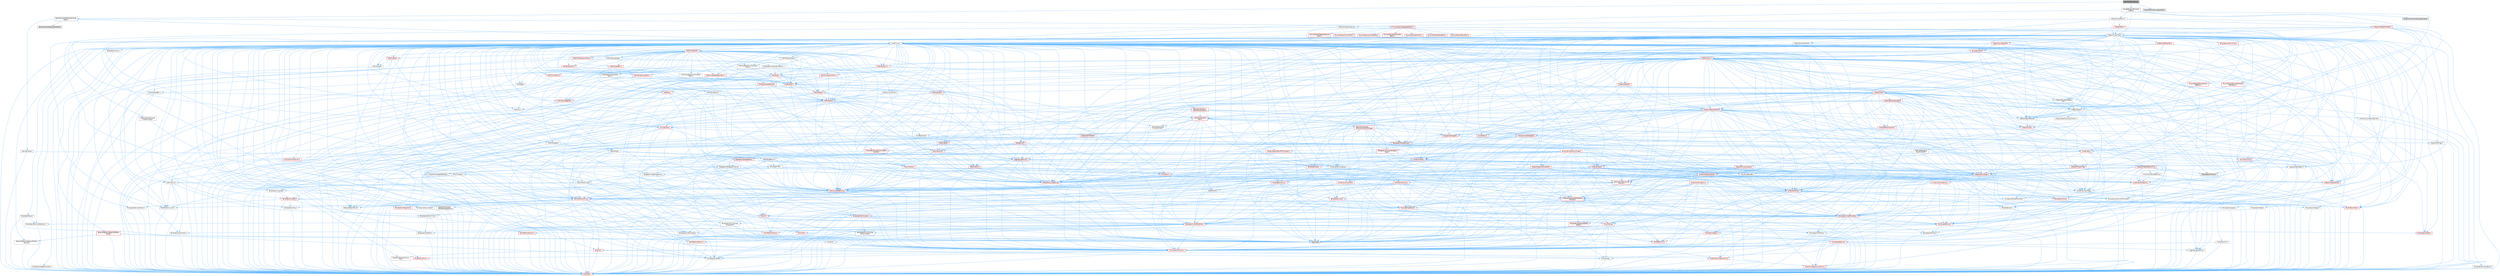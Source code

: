 digraph "MeshPoolFunctions.h"
{
 // INTERACTIVE_SVG=YES
 // LATEX_PDF_SIZE
  bgcolor="transparent";
  edge [fontname=Helvetica,fontsize=10,labelfontname=Helvetica,labelfontsize=10];
  node [fontname=Helvetica,fontsize=10,shape=box,height=0.2,width=0.4];
  Node1 [id="Node000001",label="MeshPoolFunctions.h",height=0.2,width=0.4,color="gray40", fillcolor="grey60", style="filled", fontcolor="black",tooltip=" "];
  Node1 -> Node2 [id="edge1_Node000001_Node000002",color="steelblue1",style="solid",tooltip=" "];
  Node2 [id="Node000002",label="Kismet/BlueprintFunction\lLibrary.h",height=0.2,width=0.4,color="grey40", fillcolor="white", style="filled",URL="$d3/d94/BlueprintFunctionLibrary_8h.html",tooltip=" "];
  Node2 -> Node3 [id="edge2_Node000002_Node000003",color="steelblue1",style="solid",tooltip=" "];
  Node3 [id="Node000003",label="CoreMinimal.h",height=0.2,width=0.4,color="grey40", fillcolor="white", style="filled",URL="$d7/d67/CoreMinimal_8h.html",tooltip=" "];
  Node3 -> Node4 [id="edge3_Node000003_Node000004",color="steelblue1",style="solid",tooltip=" "];
  Node4 [id="Node000004",label="CoreTypes.h",height=0.2,width=0.4,color="red", fillcolor="#FFF0F0", style="filled",URL="$dc/dec/CoreTypes_8h.html",tooltip=" "];
  Node3 -> Node18 [id="edge4_Node000003_Node000018",color="steelblue1",style="solid",tooltip=" "];
  Node18 [id="Node000018",label="CoreFwd.h",height=0.2,width=0.4,color="red", fillcolor="#FFF0F0", style="filled",URL="$d1/d1e/CoreFwd_8h.html",tooltip=" "];
  Node18 -> Node4 [id="edge5_Node000018_Node000004",color="steelblue1",style="solid",tooltip=" "];
  Node18 -> Node19 [id="edge6_Node000018_Node000019",color="steelblue1",style="solid",tooltip=" "];
  Node19 [id="Node000019",label="Containers/ContainersFwd.h",height=0.2,width=0.4,color="red", fillcolor="#FFF0F0", style="filled",URL="$d4/d0a/ContainersFwd_8h.html",tooltip=" "];
  Node19 -> Node4 [id="edge7_Node000019_Node000004",color="steelblue1",style="solid",tooltip=" "];
  Node19 -> Node20 [id="edge8_Node000019_Node000020",color="steelblue1",style="solid",tooltip=" "];
  Node20 [id="Node000020",label="Traits/IsContiguousContainer.h",height=0.2,width=0.4,color="red", fillcolor="#FFF0F0", style="filled",URL="$d5/d3c/IsContiguousContainer_8h.html",tooltip=" "];
  Node20 -> Node4 [id="edge9_Node000020_Node000004",color="steelblue1",style="solid",tooltip=" "];
  Node18 -> Node24 [id="edge10_Node000018_Node000024",color="steelblue1",style="solid",tooltip=" "];
  Node24 [id="Node000024",label="UObject/UObjectHierarchy\lFwd.h",height=0.2,width=0.4,color="grey40", fillcolor="white", style="filled",URL="$d3/d13/UObjectHierarchyFwd_8h.html",tooltip=" "];
  Node3 -> Node24 [id="edge11_Node000003_Node000024",color="steelblue1",style="solid",tooltip=" "];
  Node3 -> Node19 [id="edge12_Node000003_Node000019",color="steelblue1",style="solid",tooltip=" "];
  Node3 -> Node25 [id="edge13_Node000003_Node000025",color="steelblue1",style="solid",tooltip=" "];
  Node25 [id="Node000025",label="Misc/VarArgs.h",height=0.2,width=0.4,color="grey40", fillcolor="white", style="filled",URL="$d5/d6f/VarArgs_8h.html",tooltip=" "];
  Node25 -> Node4 [id="edge14_Node000025_Node000004",color="steelblue1",style="solid",tooltip=" "];
  Node3 -> Node26 [id="edge15_Node000003_Node000026",color="steelblue1",style="solid",tooltip=" "];
  Node26 [id="Node000026",label="Logging/LogVerbosity.h",height=0.2,width=0.4,color="grey40", fillcolor="white", style="filled",URL="$d2/d8f/LogVerbosity_8h.html",tooltip=" "];
  Node26 -> Node4 [id="edge16_Node000026_Node000004",color="steelblue1",style="solid",tooltip=" "];
  Node3 -> Node27 [id="edge17_Node000003_Node000027",color="steelblue1",style="solid",tooltip=" "];
  Node27 [id="Node000027",label="Misc/OutputDevice.h",height=0.2,width=0.4,color="red", fillcolor="#FFF0F0", style="filled",URL="$d7/d32/OutputDevice_8h.html",tooltip=" "];
  Node27 -> Node18 [id="edge18_Node000027_Node000018",color="steelblue1",style="solid",tooltip=" "];
  Node27 -> Node4 [id="edge19_Node000027_Node000004",color="steelblue1",style="solid",tooltip=" "];
  Node27 -> Node26 [id="edge20_Node000027_Node000026",color="steelblue1",style="solid",tooltip=" "];
  Node27 -> Node25 [id="edge21_Node000027_Node000025",color="steelblue1",style="solid",tooltip=" "];
  Node3 -> Node33 [id="edge22_Node000003_Node000033",color="steelblue1",style="solid",tooltip=" "];
  Node33 [id="Node000033",label="HAL/PlatformCrt.h",height=0.2,width=0.4,color="red", fillcolor="#FFF0F0", style="filled",URL="$d8/d75/PlatformCrt_8h.html",tooltip=" "];
  Node3 -> Node43 [id="edge23_Node000003_Node000043",color="steelblue1",style="solid",tooltip=" "];
  Node43 [id="Node000043",label="HAL/PlatformMisc.h",height=0.2,width=0.4,color="red", fillcolor="#FFF0F0", style="filled",URL="$d0/df5/PlatformMisc_8h.html",tooltip=" "];
  Node43 -> Node4 [id="edge24_Node000043_Node000004",color="steelblue1",style="solid",tooltip=" "];
  Node3 -> Node62 [id="edge25_Node000003_Node000062",color="steelblue1",style="solid",tooltip=" "];
  Node62 [id="Node000062",label="Misc/AssertionMacros.h",height=0.2,width=0.4,color="red", fillcolor="#FFF0F0", style="filled",URL="$d0/dfa/AssertionMacros_8h.html",tooltip=" "];
  Node62 -> Node4 [id="edge26_Node000062_Node000004",color="steelblue1",style="solid",tooltip=" "];
  Node62 -> Node43 [id="edge27_Node000062_Node000043",color="steelblue1",style="solid",tooltip=" "];
  Node62 -> Node63 [id="edge28_Node000062_Node000063",color="steelblue1",style="solid",tooltip=" "];
  Node63 [id="Node000063",label="Templates/EnableIf.h",height=0.2,width=0.4,color="grey40", fillcolor="white", style="filled",URL="$d7/d60/EnableIf_8h.html",tooltip=" "];
  Node63 -> Node4 [id="edge29_Node000063_Node000004",color="steelblue1",style="solid",tooltip=" "];
  Node62 -> Node25 [id="edge30_Node000062_Node000025",color="steelblue1",style="solid",tooltip=" "];
  Node3 -> Node71 [id="edge31_Node000003_Node000071",color="steelblue1",style="solid",tooltip=" "];
  Node71 [id="Node000071",label="Templates/IsPointer.h",height=0.2,width=0.4,color="grey40", fillcolor="white", style="filled",URL="$d7/d05/IsPointer_8h.html",tooltip=" "];
  Node71 -> Node4 [id="edge32_Node000071_Node000004",color="steelblue1",style="solid",tooltip=" "];
  Node3 -> Node72 [id="edge33_Node000003_Node000072",color="steelblue1",style="solid",tooltip=" "];
  Node72 [id="Node000072",label="HAL/PlatformMemory.h",height=0.2,width=0.4,color="red", fillcolor="#FFF0F0", style="filled",URL="$de/d68/PlatformMemory_8h.html",tooltip=" "];
  Node72 -> Node4 [id="edge34_Node000072_Node000004",color="steelblue1",style="solid",tooltip=" "];
  Node3 -> Node55 [id="edge35_Node000003_Node000055",color="steelblue1",style="solid",tooltip=" "];
  Node55 [id="Node000055",label="HAL/PlatformAtomics.h",height=0.2,width=0.4,color="red", fillcolor="#FFF0F0", style="filled",URL="$d3/d36/PlatformAtomics_8h.html",tooltip=" "];
  Node55 -> Node4 [id="edge36_Node000055_Node000004",color="steelblue1",style="solid",tooltip=" "];
  Node3 -> Node77 [id="edge37_Node000003_Node000077",color="steelblue1",style="solid",tooltip=" "];
  Node77 [id="Node000077",label="Misc/Exec.h",height=0.2,width=0.4,color="grey40", fillcolor="white", style="filled",URL="$de/ddb/Exec_8h.html",tooltip=" "];
  Node77 -> Node4 [id="edge38_Node000077_Node000004",color="steelblue1",style="solid",tooltip=" "];
  Node77 -> Node62 [id="edge39_Node000077_Node000062",color="steelblue1",style="solid",tooltip=" "];
  Node3 -> Node78 [id="edge40_Node000003_Node000078",color="steelblue1",style="solid",tooltip=" "];
  Node78 [id="Node000078",label="HAL/MemoryBase.h",height=0.2,width=0.4,color="red", fillcolor="#FFF0F0", style="filled",URL="$d6/d9f/MemoryBase_8h.html",tooltip=" "];
  Node78 -> Node4 [id="edge41_Node000078_Node000004",color="steelblue1",style="solid",tooltip=" "];
  Node78 -> Node55 [id="edge42_Node000078_Node000055",color="steelblue1",style="solid",tooltip=" "];
  Node78 -> Node33 [id="edge43_Node000078_Node000033",color="steelblue1",style="solid",tooltip=" "];
  Node78 -> Node77 [id="edge44_Node000078_Node000077",color="steelblue1",style="solid",tooltip=" "];
  Node78 -> Node27 [id="edge45_Node000078_Node000027",color="steelblue1",style="solid",tooltip=" "];
  Node3 -> Node88 [id="edge46_Node000003_Node000088",color="steelblue1",style="solid",tooltip=" "];
  Node88 [id="Node000088",label="HAL/UnrealMemory.h",height=0.2,width=0.4,color="red", fillcolor="#FFF0F0", style="filled",URL="$d9/d96/UnrealMemory_8h.html",tooltip=" "];
  Node88 -> Node4 [id="edge47_Node000088_Node000004",color="steelblue1",style="solid",tooltip=" "];
  Node88 -> Node78 [id="edge48_Node000088_Node000078",color="steelblue1",style="solid",tooltip=" "];
  Node88 -> Node72 [id="edge49_Node000088_Node000072",color="steelblue1",style="solid",tooltip=" "];
  Node88 -> Node71 [id="edge50_Node000088_Node000071",color="steelblue1",style="solid",tooltip=" "];
  Node3 -> Node90 [id="edge51_Node000003_Node000090",color="steelblue1",style="solid",tooltip=" "];
  Node90 [id="Node000090",label="Templates/IsArithmetic.h",height=0.2,width=0.4,color="grey40", fillcolor="white", style="filled",URL="$d2/d5d/IsArithmetic_8h.html",tooltip=" "];
  Node90 -> Node4 [id="edge52_Node000090_Node000004",color="steelblue1",style="solid",tooltip=" "];
  Node3 -> Node84 [id="edge53_Node000003_Node000084",color="steelblue1",style="solid",tooltip=" "];
  Node84 [id="Node000084",label="Templates/AndOrNot.h",height=0.2,width=0.4,color="grey40", fillcolor="white", style="filled",URL="$db/d0a/AndOrNot_8h.html",tooltip=" "];
  Node84 -> Node4 [id="edge54_Node000084_Node000004",color="steelblue1",style="solid",tooltip=" "];
  Node3 -> Node91 [id="edge55_Node000003_Node000091",color="steelblue1",style="solid",tooltip=" "];
  Node91 [id="Node000091",label="Templates/IsPODType.h",height=0.2,width=0.4,color="grey40", fillcolor="white", style="filled",URL="$d7/db1/IsPODType_8h.html",tooltip=" "];
  Node91 -> Node4 [id="edge56_Node000091_Node000004",color="steelblue1",style="solid",tooltip=" "];
  Node3 -> Node92 [id="edge57_Node000003_Node000092",color="steelblue1",style="solid",tooltip=" "];
  Node92 [id="Node000092",label="Templates/IsUECoreType.h",height=0.2,width=0.4,color="grey40", fillcolor="white", style="filled",URL="$d1/db8/IsUECoreType_8h.html",tooltip=" "];
  Node92 -> Node4 [id="edge58_Node000092_Node000004",color="steelblue1",style="solid",tooltip=" "];
  Node92 -> Node8 [id="edge59_Node000092_Node000008",color="steelblue1",style="solid",tooltip=" "];
  Node8 [id="Node000008",label="type_traits",height=0.2,width=0.4,color="grey60", fillcolor="#E0E0E0", style="filled",tooltip=" "];
  Node3 -> Node85 [id="edge60_Node000003_Node000085",color="steelblue1",style="solid",tooltip=" "];
  Node85 [id="Node000085",label="Templates/IsTriviallyCopy\lConstructible.h",height=0.2,width=0.4,color="grey40", fillcolor="white", style="filled",URL="$d3/d78/IsTriviallyCopyConstructible_8h.html",tooltip=" "];
  Node85 -> Node4 [id="edge61_Node000085_Node000004",color="steelblue1",style="solid",tooltip=" "];
  Node85 -> Node8 [id="edge62_Node000085_Node000008",color="steelblue1",style="solid",tooltip=" "];
  Node3 -> Node93 [id="edge63_Node000003_Node000093",color="steelblue1",style="solid",tooltip=" "];
  Node93 [id="Node000093",label="Templates/UnrealTypeTraits.h",height=0.2,width=0.4,color="red", fillcolor="#FFF0F0", style="filled",URL="$d2/d2d/UnrealTypeTraits_8h.html",tooltip=" "];
  Node93 -> Node4 [id="edge64_Node000093_Node000004",color="steelblue1",style="solid",tooltip=" "];
  Node93 -> Node71 [id="edge65_Node000093_Node000071",color="steelblue1",style="solid",tooltip=" "];
  Node93 -> Node62 [id="edge66_Node000093_Node000062",color="steelblue1",style="solid",tooltip=" "];
  Node93 -> Node84 [id="edge67_Node000093_Node000084",color="steelblue1",style="solid",tooltip=" "];
  Node93 -> Node63 [id="edge68_Node000093_Node000063",color="steelblue1",style="solid",tooltip=" "];
  Node93 -> Node90 [id="edge69_Node000093_Node000090",color="steelblue1",style="solid",tooltip=" "];
  Node93 -> Node94 [id="edge70_Node000093_Node000094",color="steelblue1",style="solid",tooltip=" "];
  Node94 [id="Node000094",label="Templates/Models.h",height=0.2,width=0.4,color="red", fillcolor="#FFF0F0", style="filled",URL="$d3/d0c/Models_8h.html",tooltip=" "];
  Node93 -> Node91 [id="edge71_Node000093_Node000091",color="steelblue1",style="solid",tooltip=" "];
  Node93 -> Node92 [id="edge72_Node000093_Node000092",color="steelblue1",style="solid",tooltip=" "];
  Node93 -> Node85 [id="edge73_Node000093_Node000085",color="steelblue1",style="solid",tooltip=" "];
  Node3 -> Node63 [id="edge74_Node000003_Node000063",color="steelblue1",style="solid",tooltip=" "];
  Node3 -> Node95 [id="edge75_Node000003_Node000095",color="steelblue1",style="solid",tooltip=" "];
  Node95 [id="Node000095",label="Templates/RemoveReference.h",height=0.2,width=0.4,color="grey40", fillcolor="white", style="filled",URL="$da/dbe/RemoveReference_8h.html",tooltip=" "];
  Node95 -> Node4 [id="edge76_Node000095_Node000004",color="steelblue1",style="solid",tooltip=" "];
  Node3 -> Node96 [id="edge77_Node000003_Node000096",color="steelblue1",style="solid",tooltip=" "];
  Node96 [id="Node000096",label="Templates/IntegralConstant.h",height=0.2,width=0.4,color="grey40", fillcolor="white", style="filled",URL="$db/d1b/IntegralConstant_8h.html",tooltip=" "];
  Node96 -> Node4 [id="edge78_Node000096_Node000004",color="steelblue1",style="solid",tooltip=" "];
  Node3 -> Node97 [id="edge79_Node000003_Node000097",color="steelblue1",style="solid",tooltip=" "];
  Node97 [id="Node000097",label="Templates/IsClass.h",height=0.2,width=0.4,color="grey40", fillcolor="white", style="filled",URL="$db/dcb/IsClass_8h.html",tooltip=" "];
  Node97 -> Node4 [id="edge80_Node000097_Node000004",color="steelblue1",style="solid",tooltip=" "];
  Node3 -> Node98 [id="edge81_Node000003_Node000098",color="steelblue1",style="solid",tooltip=" "];
  Node98 [id="Node000098",label="Templates/TypeCompatible\lBytes.h",height=0.2,width=0.4,color="red", fillcolor="#FFF0F0", style="filled",URL="$df/d0a/TypeCompatibleBytes_8h.html",tooltip=" "];
  Node98 -> Node4 [id="edge82_Node000098_Node000004",color="steelblue1",style="solid",tooltip=" "];
  Node98 -> Node8 [id="edge83_Node000098_Node000008",color="steelblue1",style="solid",tooltip=" "];
  Node3 -> Node20 [id="edge84_Node000003_Node000020",color="steelblue1",style="solid",tooltip=" "];
  Node3 -> Node99 [id="edge85_Node000003_Node000099",color="steelblue1",style="solid",tooltip=" "];
  Node99 [id="Node000099",label="Templates/UnrealTemplate.h",height=0.2,width=0.4,color="red", fillcolor="#FFF0F0", style="filled",URL="$d4/d24/UnrealTemplate_8h.html",tooltip=" "];
  Node99 -> Node4 [id="edge86_Node000099_Node000004",color="steelblue1",style="solid",tooltip=" "];
  Node99 -> Node71 [id="edge87_Node000099_Node000071",color="steelblue1",style="solid",tooltip=" "];
  Node99 -> Node88 [id="edge88_Node000099_Node000088",color="steelblue1",style="solid",tooltip=" "];
  Node99 -> Node93 [id="edge89_Node000099_Node000093",color="steelblue1",style="solid",tooltip=" "];
  Node99 -> Node95 [id="edge90_Node000099_Node000095",color="steelblue1",style="solid",tooltip=" "];
  Node99 -> Node98 [id="edge91_Node000099_Node000098",color="steelblue1",style="solid",tooltip=" "];
  Node99 -> Node20 [id="edge92_Node000099_Node000020",color="steelblue1",style="solid",tooltip=" "];
  Node99 -> Node8 [id="edge93_Node000099_Node000008",color="steelblue1",style="solid",tooltip=" "];
  Node3 -> Node48 [id="edge94_Node000003_Node000048",color="steelblue1",style="solid",tooltip=" "];
  Node48 [id="Node000048",label="Math/NumericLimits.h",height=0.2,width=0.4,color="grey40", fillcolor="white", style="filled",URL="$df/d1b/NumericLimits_8h.html",tooltip=" "];
  Node48 -> Node4 [id="edge95_Node000048_Node000004",color="steelblue1",style="solid",tooltip=" "];
  Node3 -> Node103 [id="edge96_Node000003_Node000103",color="steelblue1",style="solid",tooltip=" "];
  Node103 [id="Node000103",label="HAL/PlatformMath.h",height=0.2,width=0.4,color="red", fillcolor="#FFF0F0", style="filled",URL="$dc/d53/PlatformMath_8h.html",tooltip=" "];
  Node103 -> Node4 [id="edge97_Node000103_Node000004",color="steelblue1",style="solid",tooltip=" "];
  Node3 -> Node86 [id="edge98_Node000003_Node000086",color="steelblue1",style="solid",tooltip=" "];
  Node86 [id="Node000086",label="Templates/IsTriviallyCopy\lAssignable.h",height=0.2,width=0.4,color="grey40", fillcolor="white", style="filled",URL="$d2/df2/IsTriviallyCopyAssignable_8h.html",tooltip=" "];
  Node86 -> Node4 [id="edge99_Node000086_Node000004",color="steelblue1",style="solid",tooltip=" "];
  Node86 -> Node8 [id="edge100_Node000086_Node000008",color="steelblue1",style="solid",tooltip=" "];
  Node3 -> Node111 [id="edge101_Node000003_Node000111",color="steelblue1",style="solid",tooltip=" "];
  Node111 [id="Node000111",label="Templates/MemoryOps.h",height=0.2,width=0.4,color="red", fillcolor="#FFF0F0", style="filled",URL="$db/dea/MemoryOps_8h.html",tooltip=" "];
  Node111 -> Node4 [id="edge102_Node000111_Node000004",color="steelblue1",style="solid",tooltip=" "];
  Node111 -> Node88 [id="edge103_Node000111_Node000088",color="steelblue1",style="solid",tooltip=" "];
  Node111 -> Node86 [id="edge104_Node000111_Node000086",color="steelblue1",style="solid",tooltip=" "];
  Node111 -> Node85 [id="edge105_Node000111_Node000085",color="steelblue1",style="solid",tooltip=" "];
  Node111 -> Node93 [id="edge106_Node000111_Node000093",color="steelblue1",style="solid",tooltip=" "];
  Node111 -> Node8 [id="edge107_Node000111_Node000008",color="steelblue1",style="solid",tooltip=" "];
  Node3 -> Node112 [id="edge108_Node000003_Node000112",color="steelblue1",style="solid",tooltip=" "];
  Node112 [id="Node000112",label="Containers/ContainerAllocation\lPolicies.h",height=0.2,width=0.4,color="red", fillcolor="#FFF0F0", style="filled",URL="$d7/dff/ContainerAllocationPolicies_8h.html",tooltip=" "];
  Node112 -> Node4 [id="edge109_Node000112_Node000004",color="steelblue1",style="solid",tooltip=" "];
  Node112 -> Node112 [id="edge110_Node000112_Node000112",color="steelblue1",style="solid",tooltip=" "];
  Node112 -> Node103 [id="edge111_Node000112_Node000103",color="steelblue1",style="solid",tooltip=" "];
  Node112 -> Node88 [id="edge112_Node000112_Node000088",color="steelblue1",style="solid",tooltip=" "];
  Node112 -> Node48 [id="edge113_Node000112_Node000048",color="steelblue1",style="solid",tooltip=" "];
  Node112 -> Node62 [id="edge114_Node000112_Node000062",color="steelblue1",style="solid",tooltip=" "];
  Node112 -> Node111 [id="edge115_Node000112_Node000111",color="steelblue1",style="solid",tooltip=" "];
  Node112 -> Node98 [id="edge116_Node000112_Node000098",color="steelblue1",style="solid",tooltip=" "];
  Node112 -> Node8 [id="edge117_Node000112_Node000008",color="steelblue1",style="solid",tooltip=" "];
  Node3 -> Node115 [id="edge118_Node000003_Node000115",color="steelblue1",style="solid",tooltip=" "];
  Node115 [id="Node000115",label="Templates/IsEnumClass.h",height=0.2,width=0.4,color="grey40", fillcolor="white", style="filled",URL="$d7/d15/IsEnumClass_8h.html",tooltip=" "];
  Node115 -> Node4 [id="edge119_Node000115_Node000004",color="steelblue1",style="solid",tooltip=" "];
  Node115 -> Node84 [id="edge120_Node000115_Node000084",color="steelblue1",style="solid",tooltip=" "];
  Node3 -> Node116 [id="edge121_Node000003_Node000116",color="steelblue1",style="solid",tooltip=" "];
  Node116 [id="Node000116",label="HAL/PlatformProperties.h",height=0.2,width=0.4,color="red", fillcolor="#FFF0F0", style="filled",URL="$d9/db0/PlatformProperties_8h.html",tooltip=" "];
  Node116 -> Node4 [id="edge122_Node000116_Node000004",color="steelblue1",style="solid",tooltip=" "];
  Node3 -> Node119 [id="edge123_Node000003_Node000119",color="steelblue1",style="solid",tooltip=" "];
  Node119 [id="Node000119",label="Misc/EngineVersionBase.h",height=0.2,width=0.4,color="grey40", fillcolor="white", style="filled",URL="$d5/d2b/EngineVersionBase_8h.html",tooltip=" "];
  Node119 -> Node4 [id="edge124_Node000119_Node000004",color="steelblue1",style="solid",tooltip=" "];
  Node3 -> Node120 [id="edge125_Node000003_Node000120",color="steelblue1",style="solid",tooltip=" "];
  Node120 [id="Node000120",label="Internationalization\l/TextNamespaceFwd.h",height=0.2,width=0.4,color="grey40", fillcolor="white", style="filled",URL="$d8/d97/TextNamespaceFwd_8h.html",tooltip=" "];
  Node120 -> Node4 [id="edge126_Node000120_Node000004",color="steelblue1",style="solid",tooltip=" "];
  Node3 -> Node121 [id="edge127_Node000003_Node000121",color="steelblue1",style="solid",tooltip=" "];
  Node121 [id="Node000121",label="Serialization/Archive.h",height=0.2,width=0.4,color="red", fillcolor="#FFF0F0", style="filled",URL="$d7/d3b/Archive_8h.html",tooltip=" "];
  Node121 -> Node18 [id="edge128_Node000121_Node000018",color="steelblue1",style="solid",tooltip=" "];
  Node121 -> Node4 [id="edge129_Node000121_Node000004",color="steelblue1",style="solid",tooltip=" "];
  Node121 -> Node116 [id="edge130_Node000121_Node000116",color="steelblue1",style="solid",tooltip=" "];
  Node121 -> Node120 [id="edge131_Node000121_Node000120",color="steelblue1",style="solid",tooltip=" "];
  Node121 -> Node62 [id="edge132_Node000121_Node000062",color="steelblue1",style="solid",tooltip=" "];
  Node121 -> Node119 [id="edge133_Node000121_Node000119",color="steelblue1",style="solid",tooltip=" "];
  Node121 -> Node25 [id="edge134_Node000121_Node000025",color="steelblue1",style="solid",tooltip=" "];
  Node121 -> Node63 [id="edge135_Node000121_Node000063",color="steelblue1",style="solid",tooltip=" "];
  Node121 -> Node115 [id="edge136_Node000121_Node000115",color="steelblue1",style="solid",tooltip=" "];
  Node121 -> Node108 [id="edge137_Node000121_Node000108",color="steelblue1",style="solid",tooltip=" "];
  Node108 [id="Node000108",label="Templates/IsSigned.h",height=0.2,width=0.4,color="grey40", fillcolor="white", style="filled",URL="$d8/dd8/IsSigned_8h.html",tooltip=" "];
  Node108 -> Node4 [id="edge138_Node000108_Node000004",color="steelblue1",style="solid",tooltip=" "];
  Node121 -> Node99 [id="edge139_Node000121_Node000099",color="steelblue1",style="solid",tooltip=" "];
  Node121 -> Node124 [id="edge140_Node000121_Node000124",color="steelblue1",style="solid",tooltip=" "];
  Node124 [id="Node000124",label="UObject/ObjectVersion.h",height=0.2,width=0.4,color="grey40", fillcolor="white", style="filled",URL="$da/d63/ObjectVersion_8h.html",tooltip=" "];
  Node124 -> Node4 [id="edge141_Node000124_Node000004",color="steelblue1",style="solid",tooltip=" "];
  Node3 -> Node125 [id="edge142_Node000003_Node000125",color="steelblue1",style="solid",tooltip=" "];
  Node125 [id="Node000125",label="Templates/Less.h",height=0.2,width=0.4,color="grey40", fillcolor="white", style="filled",URL="$de/dc8/Less_8h.html",tooltip=" "];
  Node125 -> Node4 [id="edge143_Node000125_Node000004",color="steelblue1",style="solid",tooltip=" "];
  Node125 -> Node99 [id="edge144_Node000125_Node000099",color="steelblue1",style="solid",tooltip=" "];
  Node3 -> Node126 [id="edge145_Node000003_Node000126",color="steelblue1",style="solid",tooltip=" "];
  Node126 [id="Node000126",label="Templates/Sorting.h",height=0.2,width=0.4,color="red", fillcolor="#FFF0F0", style="filled",URL="$d3/d9e/Sorting_8h.html",tooltip=" "];
  Node126 -> Node4 [id="edge146_Node000126_Node000004",color="steelblue1",style="solid",tooltip=" "];
  Node126 -> Node103 [id="edge147_Node000126_Node000103",color="steelblue1",style="solid",tooltip=" "];
  Node126 -> Node125 [id="edge148_Node000126_Node000125",color="steelblue1",style="solid",tooltip=" "];
  Node3 -> Node137 [id="edge149_Node000003_Node000137",color="steelblue1",style="solid",tooltip=" "];
  Node137 [id="Node000137",label="Misc/Char.h",height=0.2,width=0.4,color="red", fillcolor="#FFF0F0", style="filled",URL="$d0/d58/Char_8h.html",tooltip=" "];
  Node137 -> Node4 [id="edge150_Node000137_Node000004",color="steelblue1",style="solid",tooltip=" "];
  Node137 -> Node8 [id="edge151_Node000137_Node000008",color="steelblue1",style="solid",tooltip=" "];
  Node3 -> Node140 [id="edge152_Node000003_Node000140",color="steelblue1",style="solid",tooltip=" "];
  Node140 [id="Node000140",label="GenericPlatform/GenericPlatform\lStricmp.h",height=0.2,width=0.4,color="grey40", fillcolor="white", style="filled",URL="$d2/d86/GenericPlatformStricmp_8h.html",tooltip=" "];
  Node140 -> Node4 [id="edge153_Node000140_Node000004",color="steelblue1",style="solid",tooltip=" "];
  Node3 -> Node141 [id="edge154_Node000003_Node000141",color="steelblue1",style="solid",tooltip=" "];
  Node141 [id="Node000141",label="GenericPlatform/GenericPlatform\lString.h",height=0.2,width=0.4,color="red", fillcolor="#FFF0F0", style="filled",URL="$dd/d20/GenericPlatformString_8h.html",tooltip=" "];
  Node141 -> Node4 [id="edge155_Node000141_Node000004",color="steelblue1",style="solid",tooltip=" "];
  Node141 -> Node140 [id="edge156_Node000141_Node000140",color="steelblue1",style="solid",tooltip=" "];
  Node141 -> Node63 [id="edge157_Node000141_Node000063",color="steelblue1",style="solid",tooltip=" "];
  Node141 -> Node8 [id="edge158_Node000141_Node000008",color="steelblue1",style="solid",tooltip=" "];
  Node3 -> Node74 [id="edge159_Node000003_Node000074",color="steelblue1",style="solid",tooltip=" "];
  Node74 [id="Node000074",label="HAL/PlatformString.h",height=0.2,width=0.4,color="red", fillcolor="#FFF0F0", style="filled",URL="$db/db5/PlatformString_8h.html",tooltip=" "];
  Node74 -> Node4 [id="edge160_Node000074_Node000004",color="steelblue1",style="solid",tooltip=" "];
  Node3 -> Node144 [id="edge161_Node000003_Node000144",color="steelblue1",style="solid",tooltip=" "];
  Node144 [id="Node000144",label="Misc/CString.h",height=0.2,width=0.4,color="red", fillcolor="#FFF0F0", style="filled",URL="$d2/d49/CString_8h.html",tooltip=" "];
  Node144 -> Node4 [id="edge162_Node000144_Node000004",color="steelblue1",style="solid",tooltip=" "];
  Node144 -> Node33 [id="edge163_Node000144_Node000033",color="steelblue1",style="solid",tooltip=" "];
  Node144 -> Node74 [id="edge164_Node000144_Node000074",color="steelblue1",style="solid",tooltip=" "];
  Node144 -> Node62 [id="edge165_Node000144_Node000062",color="steelblue1",style="solid",tooltip=" "];
  Node144 -> Node137 [id="edge166_Node000144_Node000137",color="steelblue1",style="solid",tooltip=" "];
  Node144 -> Node25 [id="edge167_Node000144_Node000025",color="steelblue1",style="solid",tooltip=" "];
  Node3 -> Node145 [id="edge168_Node000003_Node000145",color="steelblue1",style="solid",tooltip=" "];
  Node145 [id="Node000145",label="Misc/Crc.h",height=0.2,width=0.4,color="red", fillcolor="#FFF0F0", style="filled",URL="$d4/dd2/Crc_8h.html",tooltip=" "];
  Node145 -> Node4 [id="edge169_Node000145_Node000004",color="steelblue1",style="solid",tooltip=" "];
  Node145 -> Node74 [id="edge170_Node000145_Node000074",color="steelblue1",style="solid",tooltip=" "];
  Node145 -> Node62 [id="edge171_Node000145_Node000062",color="steelblue1",style="solid",tooltip=" "];
  Node145 -> Node144 [id="edge172_Node000145_Node000144",color="steelblue1",style="solid",tooltip=" "];
  Node145 -> Node137 [id="edge173_Node000145_Node000137",color="steelblue1",style="solid",tooltip=" "];
  Node145 -> Node93 [id="edge174_Node000145_Node000093",color="steelblue1",style="solid",tooltip=" "];
  Node3 -> Node136 [id="edge175_Node000003_Node000136",color="steelblue1",style="solid",tooltip=" "];
  Node136 [id="Node000136",label="Math/UnrealMathUtility.h",height=0.2,width=0.4,color="red", fillcolor="#FFF0F0", style="filled",URL="$db/db8/UnrealMathUtility_8h.html",tooltip=" "];
  Node136 -> Node4 [id="edge176_Node000136_Node000004",color="steelblue1",style="solid",tooltip=" "];
  Node136 -> Node62 [id="edge177_Node000136_Node000062",color="steelblue1",style="solid",tooltip=" "];
  Node136 -> Node103 [id="edge178_Node000136_Node000103",color="steelblue1",style="solid",tooltip=" "];
  Node3 -> Node146 [id="edge179_Node000003_Node000146",color="steelblue1",style="solid",tooltip=" "];
  Node146 [id="Node000146",label="Containers/UnrealString.h",height=0.2,width=0.4,color="red", fillcolor="#FFF0F0", style="filled",URL="$d5/dba/UnrealString_8h.html",tooltip=" "];
  Node3 -> Node150 [id="edge180_Node000003_Node000150",color="steelblue1",style="solid",tooltip=" "];
  Node150 [id="Node000150",label="Containers/Array.h",height=0.2,width=0.4,color="red", fillcolor="#FFF0F0", style="filled",URL="$df/dd0/Array_8h.html",tooltip=" "];
  Node150 -> Node4 [id="edge181_Node000150_Node000004",color="steelblue1",style="solid",tooltip=" "];
  Node150 -> Node62 [id="edge182_Node000150_Node000062",color="steelblue1",style="solid",tooltip=" "];
  Node150 -> Node88 [id="edge183_Node000150_Node000088",color="steelblue1",style="solid",tooltip=" "];
  Node150 -> Node93 [id="edge184_Node000150_Node000093",color="steelblue1",style="solid",tooltip=" "];
  Node150 -> Node99 [id="edge185_Node000150_Node000099",color="steelblue1",style="solid",tooltip=" "];
  Node150 -> Node112 [id="edge186_Node000150_Node000112",color="steelblue1",style="solid",tooltip=" "];
  Node150 -> Node121 [id="edge187_Node000150_Node000121",color="steelblue1",style="solid",tooltip=" "];
  Node150 -> Node171 [id="edge188_Node000150_Node000171",color="steelblue1",style="solid",tooltip=" "];
  Node171 [id="Node000171",label="Concepts/GetTypeHashable.h",height=0.2,width=0.4,color="grey40", fillcolor="white", style="filled",URL="$d3/da2/GetTypeHashable_8h.html",tooltip=" "];
  Node171 -> Node4 [id="edge189_Node000171_Node000004",color="steelblue1",style="solid",tooltip=" "];
  Node171 -> Node162 [id="edge190_Node000171_Node000162",color="steelblue1",style="solid",tooltip=" "];
  Node162 [id="Node000162",label="Templates/TypeHash.h",height=0.2,width=0.4,color="red", fillcolor="#FFF0F0", style="filled",URL="$d1/d62/TypeHash_8h.html",tooltip=" "];
  Node162 -> Node4 [id="edge191_Node000162_Node000004",color="steelblue1",style="solid",tooltip=" "];
  Node162 -> Node145 [id="edge192_Node000162_Node000145",color="steelblue1",style="solid",tooltip=" "];
  Node162 -> Node8 [id="edge193_Node000162_Node000008",color="steelblue1",style="solid",tooltip=" "];
  Node150 -> Node129 [id="edge194_Node000150_Node000129",color="steelblue1",style="solid",tooltip=" "];
  Node129 [id="Node000129",label="Templates/Invoke.h",height=0.2,width=0.4,color="red", fillcolor="#FFF0F0", style="filled",URL="$d7/deb/Invoke_8h.html",tooltip=" "];
  Node129 -> Node4 [id="edge195_Node000129_Node000004",color="steelblue1",style="solid",tooltip=" "];
  Node129 -> Node99 [id="edge196_Node000129_Node000099",color="steelblue1",style="solid",tooltip=" "];
  Node129 -> Node8 [id="edge197_Node000129_Node000008",color="steelblue1",style="solid",tooltip=" "];
  Node150 -> Node125 [id="edge198_Node000150_Node000125",color="steelblue1",style="solid",tooltip=" "];
  Node150 -> Node126 [id="edge199_Node000150_Node000126",color="steelblue1",style="solid",tooltip=" "];
  Node150 -> Node173 [id="edge200_Node000150_Node000173",color="steelblue1",style="solid",tooltip=" "];
  Node173 [id="Node000173",label="Templates/AlignmentTemplates.h",height=0.2,width=0.4,color="grey40", fillcolor="white", style="filled",URL="$dd/d32/AlignmentTemplates_8h.html",tooltip=" "];
  Node173 -> Node4 [id="edge201_Node000173_Node000004",color="steelblue1",style="solid",tooltip=" "];
  Node173 -> Node82 [id="edge202_Node000173_Node000082",color="steelblue1",style="solid",tooltip=" "];
  Node82 [id="Node000082",label="Templates/IsIntegral.h",height=0.2,width=0.4,color="grey40", fillcolor="white", style="filled",URL="$da/d64/IsIntegral_8h.html",tooltip=" "];
  Node82 -> Node4 [id="edge203_Node000082_Node000004",color="steelblue1",style="solid",tooltip=" "];
  Node173 -> Node71 [id="edge204_Node000173_Node000071",color="steelblue1",style="solid",tooltip=" "];
  Node150 -> Node8 [id="edge205_Node000150_Node000008",color="steelblue1",style="solid",tooltip=" "];
  Node3 -> Node174 [id="edge206_Node000003_Node000174",color="steelblue1",style="solid",tooltip=" "];
  Node174 [id="Node000174",label="Misc/FrameNumber.h",height=0.2,width=0.4,color="grey40", fillcolor="white", style="filled",URL="$dd/dbd/FrameNumber_8h.html",tooltip=" "];
  Node174 -> Node4 [id="edge207_Node000174_Node000004",color="steelblue1",style="solid",tooltip=" "];
  Node174 -> Node48 [id="edge208_Node000174_Node000048",color="steelblue1",style="solid",tooltip=" "];
  Node174 -> Node136 [id="edge209_Node000174_Node000136",color="steelblue1",style="solid",tooltip=" "];
  Node174 -> Node63 [id="edge210_Node000174_Node000063",color="steelblue1",style="solid",tooltip=" "];
  Node174 -> Node93 [id="edge211_Node000174_Node000093",color="steelblue1",style="solid",tooltip=" "];
  Node3 -> Node175 [id="edge212_Node000003_Node000175",color="steelblue1",style="solid",tooltip=" "];
  Node175 [id="Node000175",label="Misc/Timespan.h",height=0.2,width=0.4,color="grey40", fillcolor="white", style="filled",URL="$da/dd9/Timespan_8h.html",tooltip=" "];
  Node175 -> Node4 [id="edge213_Node000175_Node000004",color="steelblue1",style="solid",tooltip=" "];
  Node175 -> Node176 [id="edge214_Node000175_Node000176",color="steelblue1",style="solid",tooltip=" "];
  Node176 [id="Node000176",label="Math/Interval.h",height=0.2,width=0.4,color="grey40", fillcolor="white", style="filled",URL="$d1/d55/Interval_8h.html",tooltip=" "];
  Node176 -> Node4 [id="edge215_Node000176_Node000004",color="steelblue1",style="solid",tooltip=" "];
  Node176 -> Node90 [id="edge216_Node000176_Node000090",color="steelblue1",style="solid",tooltip=" "];
  Node176 -> Node93 [id="edge217_Node000176_Node000093",color="steelblue1",style="solid",tooltip=" "];
  Node176 -> Node48 [id="edge218_Node000176_Node000048",color="steelblue1",style="solid",tooltip=" "];
  Node176 -> Node136 [id="edge219_Node000176_Node000136",color="steelblue1",style="solid",tooltip=" "];
  Node175 -> Node136 [id="edge220_Node000175_Node000136",color="steelblue1",style="solid",tooltip=" "];
  Node175 -> Node62 [id="edge221_Node000175_Node000062",color="steelblue1",style="solid",tooltip=" "];
  Node3 -> Node177 [id="edge222_Node000003_Node000177",color="steelblue1",style="solid",tooltip=" "];
  Node177 [id="Node000177",label="Containers/StringConv.h",height=0.2,width=0.4,color="red", fillcolor="#FFF0F0", style="filled",URL="$d3/ddf/StringConv_8h.html",tooltip=" "];
  Node177 -> Node4 [id="edge223_Node000177_Node000004",color="steelblue1",style="solid",tooltip=" "];
  Node177 -> Node62 [id="edge224_Node000177_Node000062",color="steelblue1",style="solid",tooltip=" "];
  Node177 -> Node112 [id="edge225_Node000177_Node000112",color="steelblue1",style="solid",tooltip=" "];
  Node177 -> Node150 [id="edge226_Node000177_Node000150",color="steelblue1",style="solid",tooltip=" "];
  Node177 -> Node144 [id="edge227_Node000177_Node000144",color="steelblue1",style="solid",tooltip=" "];
  Node177 -> Node178 [id="edge228_Node000177_Node000178",color="steelblue1",style="solid",tooltip=" "];
  Node178 [id="Node000178",label="Templates/IsArray.h",height=0.2,width=0.4,color="grey40", fillcolor="white", style="filled",URL="$d8/d8d/IsArray_8h.html",tooltip=" "];
  Node178 -> Node4 [id="edge229_Node000178_Node000004",color="steelblue1",style="solid",tooltip=" "];
  Node177 -> Node99 [id="edge230_Node000177_Node000099",color="steelblue1",style="solid",tooltip=" "];
  Node177 -> Node93 [id="edge231_Node000177_Node000093",color="steelblue1",style="solid",tooltip=" "];
  Node177 -> Node20 [id="edge232_Node000177_Node000020",color="steelblue1",style="solid",tooltip=" "];
  Node177 -> Node8 [id="edge233_Node000177_Node000008",color="steelblue1",style="solid",tooltip=" "];
  Node3 -> Node179 [id="edge234_Node000003_Node000179",color="steelblue1",style="solid",tooltip=" "];
  Node179 [id="Node000179",label="UObject/UnrealNames.h",height=0.2,width=0.4,color="red", fillcolor="#FFF0F0", style="filled",URL="$d8/db1/UnrealNames_8h.html",tooltip=" "];
  Node179 -> Node4 [id="edge235_Node000179_Node000004",color="steelblue1",style="solid",tooltip=" "];
  Node3 -> Node181 [id="edge236_Node000003_Node000181",color="steelblue1",style="solid",tooltip=" "];
  Node181 [id="Node000181",label="UObject/NameTypes.h",height=0.2,width=0.4,color="red", fillcolor="#FFF0F0", style="filled",URL="$d6/d35/NameTypes_8h.html",tooltip=" "];
  Node181 -> Node4 [id="edge237_Node000181_Node000004",color="steelblue1",style="solid",tooltip=" "];
  Node181 -> Node62 [id="edge238_Node000181_Node000062",color="steelblue1",style="solid",tooltip=" "];
  Node181 -> Node88 [id="edge239_Node000181_Node000088",color="steelblue1",style="solid",tooltip=" "];
  Node181 -> Node93 [id="edge240_Node000181_Node000093",color="steelblue1",style="solid",tooltip=" "];
  Node181 -> Node99 [id="edge241_Node000181_Node000099",color="steelblue1",style="solid",tooltip=" "];
  Node181 -> Node146 [id="edge242_Node000181_Node000146",color="steelblue1",style="solid",tooltip=" "];
  Node181 -> Node177 [id="edge243_Node000181_Node000177",color="steelblue1",style="solid",tooltip=" "];
  Node181 -> Node45 [id="edge244_Node000181_Node000045",color="steelblue1",style="solid",tooltip=" "];
  Node45 [id="Node000045",label="Containers/StringFwd.h",height=0.2,width=0.4,color="red", fillcolor="#FFF0F0", style="filled",URL="$df/d37/StringFwd_8h.html",tooltip=" "];
  Node45 -> Node4 [id="edge245_Node000045_Node000004",color="steelblue1",style="solid",tooltip=" "];
  Node45 -> Node20 [id="edge246_Node000045_Node000020",color="steelblue1",style="solid",tooltip=" "];
  Node181 -> Node179 [id="edge247_Node000181_Node000179",color="steelblue1",style="solid",tooltip=" "];
  Node3 -> Node189 [id="edge248_Node000003_Node000189",color="steelblue1",style="solid",tooltip=" "];
  Node189 [id="Node000189",label="Misc/Parse.h",height=0.2,width=0.4,color="red", fillcolor="#FFF0F0", style="filled",URL="$dc/d71/Parse_8h.html",tooltip=" "];
  Node189 -> Node45 [id="edge249_Node000189_Node000045",color="steelblue1",style="solid",tooltip=" "];
  Node189 -> Node146 [id="edge250_Node000189_Node000146",color="steelblue1",style="solid",tooltip=" "];
  Node189 -> Node4 [id="edge251_Node000189_Node000004",color="steelblue1",style="solid",tooltip=" "];
  Node189 -> Node33 [id="edge252_Node000189_Node000033",color="steelblue1",style="solid",tooltip=" "];
  Node189 -> Node50 [id="edge253_Node000189_Node000050",color="steelblue1",style="solid",tooltip=" "];
  Node50 [id="Node000050",label="Misc/EnumClassFlags.h",height=0.2,width=0.4,color="grey40", fillcolor="white", style="filled",URL="$d8/de7/EnumClassFlags_8h.html",tooltip=" "];
  Node189 -> Node190 [id="edge254_Node000189_Node000190",color="steelblue1",style="solid",tooltip=" "];
  Node190 [id="Node000190",label="Templates/Function.h",height=0.2,width=0.4,color="red", fillcolor="#FFF0F0", style="filled",URL="$df/df5/Function_8h.html",tooltip=" "];
  Node190 -> Node4 [id="edge255_Node000190_Node000004",color="steelblue1",style="solid",tooltip=" "];
  Node190 -> Node62 [id="edge256_Node000190_Node000062",color="steelblue1",style="solid",tooltip=" "];
  Node190 -> Node88 [id="edge257_Node000190_Node000088",color="steelblue1",style="solid",tooltip=" "];
  Node190 -> Node93 [id="edge258_Node000190_Node000093",color="steelblue1",style="solid",tooltip=" "];
  Node190 -> Node129 [id="edge259_Node000190_Node000129",color="steelblue1",style="solid",tooltip=" "];
  Node190 -> Node99 [id="edge260_Node000190_Node000099",color="steelblue1",style="solid",tooltip=" "];
  Node190 -> Node136 [id="edge261_Node000190_Node000136",color="steelblue1",style="solid",tooltip=" "];
  Node190 -> Node8 [id="edge262_Node000190_Node000008",color="steelblue1",style="solid",tooltip=" "];
  Node3 -> Node173 [id="edge263_Node000003_Node000173",color="steelblue1",style="solid",tooltip=" "];
  Node3 -> Node192 [id="edge264_Node000003_Node000192",color="steelblue1",style="solid",tooltip=" "];
  Node192 [id="Node000192",label="Misc/StructBuilder.h",height=0.2,width=0.4,color="grey40", fillcolor="white", style="filled",URL="$d9/db3/StructBuilder_8h.html",tooltip=" "];
  Node192 -> Node4 [id="edge265_Node000192_Node000004",color="steelblue1",style="solid",tooltip=" "];
  Node192 -> Node136 [id="edge266_Node000192_Node000136",color="steelblue1",style="solid",tooltip=" "];
  Node192 -> Node173 [id="edge267_Node000192_Node000173",color="steelblue1",style="solid",tooltip=" "];
  Node3 -> Node105 [id="edge268_Node000003_Node000105",color="steelblue1",style="solid",tooltip=" "];
  Node105 [id="Node000105",label="Templates/Decay.h",height=0.2,width=0.4,color="grey40", fillcolor="white", style="filled",URL="$dd/d0f/Decay_8h.html",tooltip=" "];
  Node105 -> Node4 [id="edge269_Node000105_Node000004",color="steelblue1",style="solid",tooltip=" "];
  Node105 -> Node95 [id="edge270_Node000105_Node000095",color="steelblue1",style="solid",tooltip=" "];
  Node105 -> Node8 [id="edge271_Node000105_Node000008",color="steelblue1",style="solid",tooltip=" "];
  Node3 -> Node193 [id="edge272_Node000003_Node000193",color="steelblue1",style="solid",tooltip=" "];
  Node193 [id="Node000193",label="Templates/PointerIsConvertible\lFromTo.h",height=0.2,width=0.4,color="red", fillcolor="#FFF0F0", style="filled",URL="$d6/d65/PointerIsConvertibleFromTo_8h.html",tooltip=" "];
  Node193 -> Node4 [id="edge273_Node000193_Node000004",color="steelblue1",style="solid",tooltip=" "];
  Node193 -> Node8 [id="edge274_Node000193_Node000008",color="steelblue1",style="solid",tooltip=" "];
  Node3 -> Node129 [id="edge275_Node000003_Node000129",color="steelblue1",style="solid",tooltip=" "];
  Node3 -> Node190 [id="edge276_Node000003_Node000190",color="steelblue1",style="solid",tooltip=" "];
  Node3 -> Node162 [id="edge277_Node000003_Node000162",color="steelblue1",style="solid",tooltip=" "];
  Node3 -> Node194 [id="edge278_Node000003_Node000194",color="steelblue1",style="solid",tooltip=" "];
  Node194 [id="Node000194",label="Containers/ScriptArray.h",height=0.2,width=0.4,color="red", fillcolor="#FFF0F0", style="filled",URL="$dc/daf/ScriptArray_8h.html",tooltip=" "];
  Node194 -> Node4 [id="edge279_Node000194_Node000004",color="steelblue1",style="solid",tooltip=" "];
  Node194 -> Node62 [id="edge280_Node000194_Node000062",color="steelblue1",style="solid",tooltip=" "];
  Node194 -> Node88 [id="edge281_Node000194_Node000088",color="steelblue1",style="solid",tooltip=" "];
  Node194 -> Node112 [id="edge282_Node000194_Node000112",color="steelblue1",style="solid",tooltip=" "];
  Node194 -> Node150 [id="edge283_Node000194_Node000150",color="steelblue1",style="solid",tooltip=" "];
  Node3 -> Node195 [id="edge284_Node000003_Node000195",color="steelblue1",style="solid",tooltip=" "];
  Node195 [id="Node000195",label="Containers/BitArray.h",height=0.2,width=0.4,color="red", fillcolor="#FFF0F0", style="filled",URL="$d1/de4/BitArray_8h.html",tooltip=" "];
  Node195 -> Node112 [id="edge285_Node000195_Node000112",color="steelblue1",style="solid",tooltip=" "];
  Node195 -> Node4 [id="edge286_Node000195_Node000004",color="steelblue1",style="solid",tooltip=" "];
  Node195 -> Node55 [id="edge287_Node000195_Node000055",color="steelblue1",style="solid",tooltip=" "];
  Node195 -> Node88 [id="edge288_Node000195_Node000088",color="steelblue1",style="solid",tooltip=" "];
  Node195 -> Node136 [id="edge289_Node000195_Node000136",color="steelblue1",style="solid",tooltip=" "];
  Node195 -> Node62 [id="edge290_Node000195_Node000062",color="steelblue1",style="solid",tooltip=" "];
  Node195 -> Node50 [id="edge291_Node000195_Node000050",color="steelblue1",style="solid",tooltip=" "];
  Node195 -> Node121 [id="edge292_Node000195_Node000121",color="steelblue1",style="solid",tooltip=" "];
  Node195 -> Node63 [id="edge293_Node000195_Node000063",color="steelblue1",style="solid",tooltip=" "];
  Node195 -> Node129 [id="edge294_Node000195_Node000129",color="steelblue1",style="solid",tooltip=" "];
  Node195 -> Node99 [id="edge295_Node000195_Node000099",color="steelblue1",style="solid",tooltip=" "];
  Node195 -> Node93 [id="edge296_Node000195_Node000093",color="steelblue1",style="solid",tooltip=" "];
  Node3 -> Node196 [id="edge297_Node000003_Node000196",color="steelblue1",style="solid",tooltip=" "];
  Node196 [id="Node000196",label="Containers/SparseArray.h",height=0.2,width=0.4,color="red", fillcolor="#FFF0F0", style="filled",URL="$d5/dbf/SparseArray_8h.html",tooltip=" "];
  Node196 -> Node4 [id="edge298_Node000196_Node000004",color="steelblue1",style="solid",tooltip=" "];
  Node196 -> Node62 [id="edge299_Node000196_Node000062",color="steelblue1",style="solid",tooltip=" "];
  Node196 -> Node88 [id="edge300_Node000196_Node000088",color="steelblue1",style="solid",tooltip=" "];
  Node196 -> Node93 [id="edge301_Node000196_Node000093",color="steelblue1",style="solid",tooltip=" "];
  Node196 -> Node99 [id="edge302_Node000196_Node000099",color="steelblue1",style="solid",tooltip=" "];
  Node196 -> Node112 [id="edge303_Node000196_Node000112",color="steelblue1",style="solid",tooltip=" "];
  Node196 -> Node125 [id="edge304_Node000196_Node000125",color="steelblue1",style="solid",tooltip=" "];
  Node196 -> Node150 [id="edge305_Node000196_Node000150",color="steelblue1",style="solid",tooltip=" "];
  Node196 -> Node136 [id="edge306_Node000196_Node000136",color="steelblue1",style="solid",tooltip=" "];
  Node196 -> Node194 [id="edge307_Node000196_Node000194",color="steelblue1",style="solid",tooltip=" "];
  Node196 -> Node195 [id="edge308_Node000196_Node000195",color="steelblue1",style="solid",tooltip=" "];
  Node196 -> Node197 [id="edge309_Node000196_Node000197",color="steelblue1",style="solid",tooltip=" "];
  Node197 [id="Node000197",label="Serialization/Structured\lArchive.h",height=0.2,width=0.4,color="red", fillcolor="#FFF0F0", style="filled",URL="$d9/d1e/StructuredArchive_8h.html",tooltip=" "];
  Node197 -> Node150 [id="edge310_Node000197_Node000150",color="steelblue1",style="solid",tooltip=" "];
  Node197 -> Node112 [id="edge311_Node000197_Node000112",color="steelblue1",style="solid",tooltip=" "];
  Node197 -> Node4 [id="edge312_Node000197_Node000004",color="steelblue1",style="solid",tooltip=" "];
  Node197 -> Node121 [id="edge313_Node000197_Node000121",color="steelblue1",style="solid",tooltip=" "];
  Node197 -> Node208 [id="edge314_Node000197_Node000208",color="steelblue1",style="solid",tooltip=" "];
  Node208 [id="Node000208",label="Templates/UniqueObj.h",height=0.2,width=0.4,color="grey40", fillcolor="white", style="filled",URL="$da/d95/UniqueObj_8h.html",tooltip=" "];
  Node208 -> Node4 [id="edge315_Node000208_Node000004",color="steelblue1",style="solid",tooltip=" "];
  Node208 -> Node209 [id="edge316_Node000208_Node000209",color="steelblue1",style="solid",tooltip=" "];
  Node209 [id="Node000209",label="Templates/UniquePtr.h",height=0.2,width=0.4,color="red", fillcolor="#FFF0F0", style="filled",URL="$de/d1a/UniquePtr_8h.html",tooltip=" "];
  Node209 -> Node4 [id="edge317_Node000209_Node000004",color="steelblue1",style="solid",tooltip=" "];
  Node209 -> Node99 [id="edge318_Node000209_Node000099",color="steelblue1",style="solid",tooltip=" "];
  Node209 -> Node178 [id="edge319_Node000209_Node000178",color="steelblue1",style="solid",tooltip=" "];
  Node209 -> Node210 [id="edge320_Node000209_Node000210",color="steelblue1",style="solid",tooltip=" "];
  Node210 [id="Node000210",label="Templates/RemoveExtent.h",height=0.2,width=0.4,color="grey40", fillcolor="white", style="filled",URL="$dc/de9/RemoveExtent_8h.html",tooltip=" "];
  Node210 -> Node4 [id="edge321_Node000210_Node000004",color="steelblue1",style="solid",tooltip=" "];
  Node209 -> Node8 [id="edge322_Node000209_Node000008",color="steelblue1",style="solid",tooltip=" "];
  Node196 -> Node146 [id="edge323_Node000196_Node000146",color="steelblue1",style="solid",tooltip=" "];
  Node3 -> Node212 [id="edge324_Node000003_Node000212",color="steelblue1",style="solid",tooltip=" "];
  Node212 [id="Node000212",label="Containers/Set.h",height=0.2,width=0.4,color="red", fillcolor="#FFF0F0", style="filled",URL="$d4/d45/Set_8h.html",tooltip=" "];
  Node212 -> Node112 [id="edge325_Node000212_Node000112",color="steelblue1",style="solid",tooltip=" "];
  Node212 -> Node196 [id="edge326_Node000212_Node000196",color="steelblue1",style="solid",tooltip=" "];
  Node212 -> Node19 [id="edge327_Node000212_Node000019",color="steelblue1",style="solid",tooltip=" "];
  Node212 -> Node136 [id="edge328_Node000212_Node000136",color="steelblue1",style="solid",tooltip=" "];
  Node212 -> Node62 [id="edge329_Node000212_Node000062",color="steelblue1",style="solid",tooltip=" "];
  Node212 -> Node192 [id="edge330_Node000212_Node000192",color="steelblue1",style="solid",tooltip=" "];
  Node212 -> Node197 [id="edge331_Node000212_Node000197",color="steelblue1",style="solid",tooltip=" "];
  Node212 -> Node190 [id="edge332_Node000212_Node000190",color="steelblue1",style="solid",tooltip=" "];
  Node212 -> Node126 [id="edge333_Node000212_Node000126",color="steelblue1",style="solid",tooltip=" "];
  Node212 -> Node162 [id="edge334_Node000212_Node000162",color="steelblue1",style="solid",tooltip=" "];
  Node212 -> Node99 [id="edge335_Node000212_Node000099",color="steelblue1",style="solid",tooltip=" "];
  Node212 -> Node8 [id="edge336_Node000212_Node000008",color="steelblue1",style="solid",tooltip=" "];
  Node3 -> Node215 [id="edge337_Node000003_Node000215",color="steelblue1",style="solid",tooltip=" "];
  Node215 [id="Node000215",label="Algo/Reverse.h",height=0.2,width=0.4,color="grey40", fillcolor="white", style="filled",URL="$d5/d93/Reverse_8h.html",tooltip=" "];
  Node215 -> Node4 [id="edge338_Node000215_Node000004",color="steelblue1",style="solid",tooltip=" "];
  Node215 -> Node99 [id="edge339_Node000215_Node000099",color="steelblue1",style="solid",tooltip=" "];
  Node3 -> Node216 [id="edge340_Node000003_Node000216",color="steelblue1",style="solid",tooltip=" "];
  Node216 [id="Node000216",label="Containers/Map.h",height=0.2,width=0.4,color="red", fillcolor="#FFF0F0", style="filled",URL="$df/d79/Map_8h.html",tooltip=" "];
  Node216 -> Node4 [id="edge341_Node000216_Node000004",color="steelblue1",style="solid",tooltip=" "];
  Node216 -> Node215 [id="edge342_Node000216_Node000215",color="steelblue1",style="solid",tooltip=" "];
  Node216 -> Node212 [id="edge343_Node000216_Node000212",color="steelblue1",style="solid",tooltip=" "];
  Node216 -> Node146 [id="edge344_Node000216_Node000146",color="steelblue1",style="solid",tooltip=" "];
  Node216 -> Node62 [id="edge345_Node000216_Node000062",color="steelblue1",style="solid",tooltip=" "];
  Node216 -> Node192 [id="edge346_Node000216_Node000192",color="steelblue1",style="solid",tooltip=" "];
  Node216 -> Node190 [id="edge347_Node000216_Node000190",color="steelblue1",style="solid",tooltip=" "];
  Node216 -> Node126 [id="edge348_Node000216_Node000126",color="steelblue1",style="solid",tooltip=" "];
  Node216 -> Node217 [id="edge349_Node000216_Node000217",color="steelblue1",style="solid",tooltip=" "];
  Node217 [id="Node000217",label="Templates/Tuple.h",height=0.2,width=0.4,color="red", fillcolor="#FFF0F0", style="filled",URL="$d2/d4f/Tuple_8h.html",tooltip=" "];
  Node217 -> Node4 [id="edge350_Node000217_Node000004",color="steelblue1",style="solid",tooltip=" "];
  Node217 -> Node99 [id="edge351_Node000217_Node000099",color="steelblue1",style="solid",tooltip=" "];
  Node217 -> Node218 [id="edge352_Node000217_Node000218",color="steelblue1",style="solid",tooltip=" "];
  Node218 [id="Node000218",label="Delegates/IntegerSequence.h",height=0.2,width=0.4,color="grey40", fillcolor="white", style="filled",URL="$d2/dcc/IntegerSequence_8h.html",tooltip=" "];
  Node218 -> Node4 [id="edge353_Node000218_Node000004",color="steelblue1",style="solid",tooltip=" "];
  Node217 -> Node129 [id="edge354_Node000217_Node000129",color="steelblue1",style="solid",tooltip=" "];
  Node217 -> Node197 [id="edge355_Node000217_Node000197",color="steelblue1",style="solid",tooltip=" "];
  Node217 -> Node162 [id="edge356_Node000217_Node000162",color="steelblue1",style="solid",tooltip=" "];
  Node217 -> Node8 [id="edge357_Node000217_Node000008",color="steelblue1",style="solid",tooltip=" "];
  Node216 -> Node99 [id="edge358_Node000216_Node000099",color="steelblue1",style="solid",tooltip=" "];
  Node216 -> Node93 [id="edge359_Node000216_Node000093",color="steelblue1",style="solid",tooltip=" "];
  Node216 -> Node8 [id="edge360_Node000216_Node000008",color="steelblue1",style="solid",tooltip=" "];
  Node3 -> Node220 [id="edge361_Node000003_Node000220",color="steelblue1",style="solid",tooltip=" "];
  Node220 [id="Node000220",label="Math/IntPoint.h",height=0.2,width=0.4,color="red", fillcolor="#FFF0F0", style="filled",URL="$d3/df7/IntPoint_8h.html",tooltip=" "];
  Node220 -> Node4 [id="edge362_Node000220_Node000004",color="steelblue1",style="solid",tooltip=" "];
  Node220 -> Node62 [id="edge363_Node000220_Node000062",color="steelblue1",style="solid",tooltip=" "];
  Node220 -> Node189 [id="edge364_Node000220_Node000189",color="steelblue1",style="solid",tooltip=" "];
  Node220 -> Node136 [id="edge365_Node000220_Node000136",color="steelblue1",style="solid",tooltip=" "];
  Node220 -> Node146 [id="edge366_Node000220_Node000146",color="steelblue1",style="solid",tooltip=" "];
  Node220 -> Node197 [id="edge367_Node000220_Node000197",color="steelblue1",style="solid",tooltip=" "];
  Node220 -> Node162 [id="edge368_Node000220_Node000162",color="steelblue1",style="solid",tooltip=" "];
  Node3 -> Node222 [id="edge369_Node000003_Node000222",color="steelblue1",style="solid",tooltip=" "];
  Node222 [id="Node000222",label="Math/IntVector.h",height=0.2,width=0.4,color="red", fillcolor="#FFF0F0", style="filled",URL="$d7/d44/IntVector_8h.html",tooltip=" "];
  Node222 -> Node4 [id="edge370_Node000222_Node000004",color="steelblue1",style="solid",tooltip=" "];
  Node222 -> Node145 [id="edge371_Node000222_Node000145",color="steelblue1",style="solid",tooltip=" "];
  Node222 -> Node189 [id="edge372_Node000222_Node000189",color="steelblue1",style="solid",tooltip=" "];
  Node222 -> Node136 [id="edge373_Node000222_Node000136",color="steelblue1",style="solid",tooltip=" "];
  Node222 -> Node146 [id="edge374_Node000222_Node000146",color="steelblue1",style="solid",tooltip=" "];
  Node222 -> Node197 [id="edge375_Node000222_Node000197",color="steelblue1",style="solid",tooltip=" "];
  Node3 -> Node223 [id="edge376_Node000003_Node000223",color="steelblue1",style="solid",tooltip=" "];
  Node223 [id="Node000223",label="Logging/LogCategory.h",height=0.2,width=0.4,color="grey40", fillcolor="white", style="filled",URL="$d9/d36/LogCategory_8h.html",tooltip=" "];
  Node223 -> Node4 [id="edge377_Node000223_Node000004",color="steelblue1",style="solid",tooltip=" "];
  Node223 -> Node26 [id="edge378_Node000223_Node000026",color="steelblue1",style="solid",tooltip=" "];
  Node223 -> Node181 [id="edge379_Node000223_Node000181",color="steelblue1",style="solid",tooltip=" "];
  Node3 -> Node224 [id="edge380_Node000003_Node000224",color="steelblue1",style="solid",tooltip=" "];
  Node224 [id="Node000224",label="Logging/LogMacros.h",height=0.2,width=0.4,color="red", fillcolor="#FFF0F0", style="filled",URL="$d0/d16/LogMacros_8h.html",tooltip=" "];
  Node224 -> Node146 [id="edge381_Node000224_Node000146",color="steelblue1",style="solid",tooltip=" "];
  Node224 -> Node4 [id="edge382_Node000224_Node000004",color="steelblue1",style="solid",tooltip=" "];
  Node224 -> Node223 [id="edge383_Node000224_Node000223",color="steelblue1",style="solid",tooltip=" "];
  Node224 -> Node26 [id="edge384_Node000224_Node000026",color="steelblue1",style="solid",tooltip=" "];
  Node224 -> Node62 [id="edge385_Node000224_Node000062",color="steelblue1",style="solid",tooltip=" "];
  Node224 -> Node25 [id="edge386_Node000224_Node000025",color="steelblue1",style="solid",tooltip=" "];
  Node224 -> Node63 [id="edge387_Node000224_Node000063",color="steelblue1",style="solid",tooltip=" "];
  Node224 -> Node8 [id="edge388_Node000224_Node000008",color="steelblue1",style="solid",tooltip=" "];
  Node3 -> Node227 [id="edge389_Node000003_Node000227",color="steelblue1",style="solid",tooltip=" "];
  Node227 [id="Node000227",label="Math/Vector2D.h",height=0.2,width=0.4,color="red", fillcolor="#FFF0F0", style="filled",URL="$d3/db0/Vector2D_8h.html",tooltip=" "];
  Node227 -> Node4 [id="edge390_Node000227_Node000004",color="steelblue1",style="solid",tooltip=" "];
  Node227 -> Node62 [id="edge391_Node000227_Node000062",color="steelblue1",style="solid",tooltip=" "];
  Node227 -> Node145 [id="edge392_Node000227_Node000145",color="steelblue1",style="solid",tooltip=" "];
  Node227 -> Node136 [id="edge393_Node000227_Node000136",color="steelblue1",style="solid",tooltip=" "];
  Node227 -> Node146 [id="edge394_Node000227_Node000146",color="steelblue1",style="solid",tooltip=" "];
  Node227 -> Node189 [id="edge395_Node000227_Node000189",color="steelblue1",style="solid",tooltip=" "];
  Node227 -> Node220 [id="edge396_Node000227_Node000220",color="steelblue1",style="solid",tooltip=" "];
  Node227 -> Node224 [id="edge397_Node000227_Node000224",color="steelblue1",style="solid",tooltip=" "];
  Node227 -> Node8 [id="edge398_Node000227_Node000008",color="steelblue1",style="solid",tooltip=" "];
  Node3 -> Node231 [id="edge399_Node000003_Node000231",color="steelblue1",style="solid",tooltip=" "];
  Node231 [id="Node000231",label="Math/IntRect.h",height=0.2,width=0.4,color="red", fillcolor="#FFF0F0", style="filled",URL="$d7/d53/IntRect_8h.html",tooltip=" "];
  Node231 -> Node4 [id="edge400_Node000231_Node000004",color="steelblue1",style="solid",tooltip=" "];
  Node231 -> Node136 [id="edge401_Node000231_Node000136",color="steelblue1",style="solid",tooltip=" "];
  Node231 -> Node146 [id="edge402_Node000231_Node000146",color="steelblue1",style="solid",tooltip=" "];
  Node231 -> Node220 [id="edge403_Node000231_Node000220",color="steelblue1",style="solid",tooltip=" "];
  Node231 -> Node227 [id="edge404_Node000231_Node000227",color="steelblue1",style="solid",tooltip=" "];
  Node3 -> Node232 [id="edge405_Node000003_Node000232",color="steelblue1",style="solid",tooltip=" "];
  Node232 [id="Node000232",label="Misc/ByteSwap.h",height=0.2,width=0.4,color="grey40", fillcolor="white", style="filled",URL="$dc/dd7/ByteSwap_8h.html",tooltip=" "];
  Node232 -> Node4 [id="edge406_Node000232_Node000004",color="steelblue1",style="solid",tooltip=" "];
  Node232 -> Node33 [id="edge407_Node000232_Node000033",color="steelblue1",style="solid",tooltip=" "];
  Node3 -> Node161 [id="edge408_Node000003_Node000161",color="steelblue1",style="solid",tooltip=" "];
  Node161 [id="Node000161",label="Containers/EnumAsByte.h",height=0.2,width=0.4,color="grey40", fillcolor="white", style="filled",URL="$d6/d9a/EnumAsByte_8h.html",tooltip=" "];
  Node161 -> Node4 [id="edge409_Node000161_Node000004",color="steelblue1",style="solid",tooltip=" "];
  Node161 -> Node91 [id="edge410_Node000161_Node000091",color="steelblue1",style="solid",tooltip=" "];
  Node161 -> Node162 [id="edge411_Node000161_Node000162",color="steelblue1",style="solid",tooltip=" "];
  Node3 -> Node233 [id="edge412_Node000003_Node000233",color="steelblue1",style="solid",tooltip=" "];
  Node233 [id="Node000233",label="HAL/PlatformTLS.h",height=0.2,width=0.4,color="red", fillcolor="#FFF0F0", style="filled",URL="$d0/def/PlatformTLS_8h.html",tooltip=" "];
  Node233 -> Node4 [id="edge413_Node000233_Node000004",color="steelblue1",style="solid",tooltip=" "];
  Node3 -> Node236 [id="edge414_Node000003_Node000236",color="steelblue1",style="solid",tooltip=" "];
  Node236 [id="Node000236",label="CoreGlobals.h",height=0.2,width=0.4,color="red", fillcolor="#FFF0F0", style="filled",URL="$d5/d8c/CoreGlobals_8h.html",tooltip=" "];
  Node236 -> Node146 [id="edge415_Node000236_Node000146",color="steelblue1",style="solid",tooltip=" "];
  Node236 -> Node4 [id="edge416_Node000236_Node000004",color="steelblue1",style="solid",tooltip=" "];
  Node236 -> Node233 [id="edge417_Node000236_Node000233",color="steelblue1",style="solid",tooltip=" "];
  Node236 -> Node224 [id="edge418_Node000236_Node000224",color="steelblue1",style="solid",tooltip=" "];
  Node236 -> Node50 [id="edge419_Node000236_Node000050",color="steelblue1",style="solid",tooltip=" "];
  Node236 -> Node27 [id="edge420_Node000236_Node000027",color="steelblue1",style="solid",tooltip=" "];
  Node236 -> Node181 [id="edge421_Node000236_Node000181",color="steelblue1",style="solid",tooltip=" "];
  Node3 -> Node237 [id="edge422_Node000003_Node000237",color="steelblue1",style="solid",tooltip=" "];
  Node237 [id="Node000237",label="Templates/SharedPointer.h",height=0.2,width=0.4,color="red", fillcolor="#FFF0F0", style="filled",URL="$d2/d17/SharedPointer_8h.html",tooltip=" "];
  Node237 -> Node4 [id="edge423_Node000237_Node000004",color="steelblue1",style="solid",tooltip=" "];
  Node237 -> Node193 [id="edge424_Node000237_Node000193",color="steelblue1",style="solid",tooltip=" "];
  Node237 -> Node62 [id="edge425_Node000237_Node000062",color="steelblue1",style="solid",tooltip=" "];
  Node237 -> Node88 [id="edge426_Node000237_Node000088",color="steelblue1",style="solid",tooltip=" "];
  Node237 -> Node150 [id="edge427_Node000237_Node000150",color="steelblue1",style="solid",tooltip=" "];
  Node237 -> Node216 [id="edge428_Node000237_Node000216",color="steelblue1",style="solid",tooltip=" "];
  Node237 -> Node236 [id="edge429_Node000237_Node000236",color="steelblue1",style="solid",tooltip=" "];
  Node3 -> Node242 [id="edge430_Node000003_Node000242",color="steelblue1",style="solid",tooltip=" "];
  Node242 [id="Node000242",label="Internationalization\l/CulturePointer.h",height=0.2,width=0.4,color="grey40", fillcolor="white", style="filled",URL="$d6/dbe/CulturePointer_8h.html",tooltip=" "];
  Node242 -> Node4 [id="edge431_Node000242_Node000004",color="steelblue1",style="solid",tooltip=" "];
  Node242 -> Node237 [id="edge432_Node000242_Node000237",color="steelblue1",style="solid",tooltip=" "];
  Node3 -> Node243 [id="edge433_Node000003_Node000243",color="steelblue1",style="solid",tooltip=" "];
  Node243 [id="Node000243",label="UObject/WeakObjectPtrTemplates.h",height=0.2,width=0.4,color="red", fillcolor="#FFF0F0", style="filled",URL="$d8/d3b/WeakObjectPtrTemplates_8h.html",tooltip=" "];
  Node243 -> Node4 [id="edge434_Node000243_Node000004",color="steelblue1",style="solid",tooltip=" "];
  Node243 -> Node216 [id="edge435_Node000243_Node000216",color="steelblue1",style="solid",tooltip=" "];
  Node243 -> Node8 [id="edge436_Node000243_Node000008",color="steelblue1",style="solid",tooltip=" "];
  Node3 -> Node246 [id="edge437_Node000003_Node000246",color="steelblue1",style="solid",tooltip=" "];
  Node246 [id="Node000246",label="Delegates/DelegateSettings.h",height=0.2,width=0.4,color="grey40", fillcolor="white", style="filled",URL="$d0/d97/DelegateSettings_8h.html",tooltip=" "];
  Node246 -> Node4 [id="edge438_Node000246_Node000004",color="steelblue1",style="solid",tooltip=" "];
  Node3 -> Node247 [id="edge439_Node000003_Node000247",color="steelblue1",style="solid",tooltip=" "];
  Node247 [id="Node000247",label="Delegates/IDelegateInstance.h",height=0.2,width=0.4,color="grey40", fillcolor="white", style="filled",URL="$d2/d10/IDelegateInstance_8h.html",tooltip=" "];
  Node247 -> Node4 [id="edge440_Node000247_Node000004",color="steelblue1",style="solid",tooltip=" "];
  Node247 -> Node162 [id="edge441_Node000247_Node000162",color="steelblue1",style="solid",tooltip=" "];
  Node247 -> Node181 [id="edge442_Node000247_Node000181",color="steelblue1",style="solid",tooltip=" "];
  Node247 -> Node246 [id="edge443_Node000247_Node000246",color="steelblue1",style="solid",tooltip=" "];
  Node3 -> Node248 [id="edge444_Node000003_Node000248",color="steelblue1",style="solid",tooltip=" "];
  Node248 [id="Node000248",label="Delegates/DelegateBase.h",height=0.2,width=0.4,color="red", fillcolor="#FFF0F0", style="filled",URL="$da/d67/DelegateBase_8h.html",tooltip=" "];
  Node248 -> Node4 [id="edge445_Node000248_Node000004",color="steelblue1",style="solid",tooltip=" "];
  Node248 -> Node112 [id="edge446_Node000248_Node000112",color="steelblue1",style="solid",tooltip=" "];
  Node248 -> Node136 [id="edge447_Node000248_Node000136",color="steelblue1",style="solid",tooltip=" "];
  Node248 -> Node181 [id="edge448_Node000248_Node000181",color="steelblue1",style="solid",tooltip=" "];
  Node248 -> Node246 [id="edge449_Node000248_Node000246",color="steelblue1",style="solid",tooltip=" "];
  Node248 -> Node247 [id="edge450_Node000248_Node000247",color="steelblue1",style="solid",tooltip=" "];
  Node3 -> Node256 [id="edge451_Node000003_Node000256",color="steelblue1",style="solid",tooltip=" "];
  Node256 [id="Node000256",label="Delegates/MulticastDelegate\lBase.h",height=0.2,width=0.4,color="red", fillcolor="#FFF0F0", style="filled",URL="$db/d16/MulticastDelegateBase_8h.html",tooltip=" "];
  Node256 -> Node4 [id="edge452_Node000256_Node000004",color="steelblue1",style="solid",tooltip=" "];
  Node256 -> Node112 [id="edge453_Node000256_Node000112",color="steelblue1",style="solid",tooltip=" "];
  Node256 -> Node150 [id="edge454_Node000256_Node000150",color="steelblue1",style="solid",tooltip=" "];
  Node256 -> Node136 [id="edge455_Node000256_Node000136",color="steelblue1",style="solid",tooltip=" "];
  Node256 -> Node247 [id="edge456_Node000256_Node000247",color="steelblue1",style="solid",tooltip=" "];
  Node256 -> Node248 [id="edge457_Node000256_Node000248",color="steelblue1",style="solid",tooltip=" "];
  Node3 -> Node218 [id="edge458_Node000003_Node000218",color="steelblue1",style="solid",tooltip=" "];
  Node3 -> Node217 [id="edge459_Node000003_Node000217",color="steelblue1",style="solid",tooltip=" "];
  Node3 -> Node257 [id="edge460_Node000003_Node000257",color="steelblue1",style="solid",tooltip=" "];
  Node257 [id="Node000257",label="UObject/ScriptDelegates.h",height=0.2,width=0.4,color="red", fillcolor="#FFF0F0", style="filled",URL="$de/d81/ScriptDelegates_8h.html",tooltip=" "];
  Node257 -> Node150 [id="edge461_Node000257_Node000150",color="steelblue1",style="solid",tooltip=" "];
  Node257 -> Node112 [id="edge462_Node000257_Node000112",color="steelblue1",style="solid",tooltip=" "];
  Node257 -> Node146 [id="edge463_Node000257_Node000146",color="steelblue1",style="solid",tooltip=" "];
  Node257 -> Node258 [id="edge464_Node000257_Node000258",color="steelblue1",style="solid",tooltip=" "];
  Node258 [id="Node000258",label="PropertyPortFlags.h",height=0.2,width=0.4,color="grey40", fillcolor="white", style="filled",URL="$db/d3e/PropertyPortFlags_8h.html",tooltip=" "];
  Node258 -> Node4 [id="edge465_Node000258_Node000004",color="steelblue1",style="solid",tooltip=" "];
  Node257 -> Node62 [id="edge466_Node000257_Node000062",color="steelblue1",style="solid",tooltip=" "];
  Node257 -> Node237 [id="edge467_Node000257_Node000237",color="steelblue1",style="solid",tooltip=" "];
  Node257 -> Node162 [id="edge468_Node000257_Node000162",color="steelblue1",style="solid",tooltip=" "];
  Node257 -> Node93 [id="edge469_Node000257_Node000093",color="steelblue1",style="solid",tooltip=" "];
  Node257 -> Node181 [id="edge470_Node000257_Node000181",color="steelblue1",style="solid",tooltip=" "];
  Node3 -> Node259 [id="edge471_Node000003_Node000259",color="steelblue1",style="solid",tooltip=" "];
  Node259 [id="Node000259",label="Delegates/Delegate.h",height=0.2,width=0.4,color="red", fillcolor="#FFF0F0", style="filled",URL="$d4/d80/Delegate_8h.html",tooltip=" "];
  Node259 -> Node4 [id="edge472_Node000259_Node000004",color="steelblue1",style="solid",tooltip=" "];
  Node259 -> Node62 [id="edge473_Node000259_Node000062",color="steelblue1",style="solid",tooltip=" "];
  Node259 -> Node181 [id="edge474_Node000259_Node000181",color="steelblue1",style="solid",tooltip=" "];
  Node259 -> Node237 [id="edge475_Node000259_Node000237",color="steelblue1",style="solid",tooltip=" "];
  Node259 -> Node243 [id="edge476_Node000259_Node000243",color="steelblue1",style="solid",tooltip=" "];
  Node259 -> Node256 [id="edge477_Node000259_Node000256",color="steelblue1",style="solid",tooltip=" "];
  Node259 -> Node218 [id="edge478_Node000259_Node000218",color="steelblue1",style="solid",tooltip=" "];
  Node3 -> Node264 [id="edge479_Node000003_Node000264",color="steelblue1",style="solid",tooltip=" "];
  Node264 [id="Node000264",label="Internationalization\l/TextLocalizationManager.h",height=0.2,width=0.4,color="red", fillcolor="#FFF0F0", style="filled",URL="$d5/d2e/TextLocalizationManager_8h.html",tooltip=" "];
  Node264 -> Node150 [id="edge480_Node000264_Node000150",color="steelblue1",style="solid",tooltip=" "];
  Node264 -> Node188 [id="edge481_Node000264_Node000188",color="steelblue1",style="solid",tooltip=" "];
  Node188 [id="Node000188",label="Containers/ArrayView.h",height=0.2,width=0.4,color="red", fillcolor="#FFF0F0", style="filled",URL="$d7/df4/ArrayView_8h.html",tooltip=" "];
  Node188 -> Node4 [id="edge482_Node000188_Node000004",color="steelblue1",style="solid",tooltip=" "];
  Node188 -> Node19 [id="edge483_Node000188_Node000019",color="steelblue1",style="solid",tooltip=" "];
  Node188 -> Node62 [id="edge484_Node000188_Node000062",color="steelblue1",style="solid",tooltip=" "];
  Node188 -> Node129 [id="edge485_Node000188_Node000129",color="steelblue1",style="solid",tooltip=" "];
  Node188 -> Node93 [id="edge486_Node000188_Node000093",color="steelblue1",style="solid",tooltip=" "];
  Node188 -> Node150 [id="edge487_Node000188_Node000150",color="steelblue1",style="solid",tooltip=" "];
  Node188 -> Node136 [id="edge488_Node000188_Node000136",color="steelblue1",style="solid",tooltip=" "];
  Node188 -> Node8 [id="edge489_Node000188_Node000008",color="steelblue1",style="solid",tooltip=" "];
  Node264 -> Node112 [id="edge490_Node000264_Node000112",color="steelblue1",style="solid",tooltip=" "];
  Node264 -> Node216 [id="edge491_Node000264_Node000216",color="steelblue1",style="solid",tooltip=" "];
  Node264 -> Node212 [id="edge492_Node000264_Node000212",color="steelblue1",style="solid",tooltip=" "];
  Node264 -> Node146 [id="edge493_Node000264_Node000146",color="steelblue1",style="solid",tooltip=" "];
  Node264 -> Node4 [id="edge494_Node000264_Node000004",color="steelblue1",style="solid",tooltip=" "];
  Node264 -> Node259 [id="edge495_Node000264_Node000259",color="steelblue1",style="solid",tooltip=" "];
  Node264 -> Node145 [id="edge496_Node000264_Node000145",color="steelblue1",style="solid",tooltip=" "];
  Node264 -> Node50 [id="edge497_Node000264_Node000050",color="steelblue1",style="solid",tooltip=" "];
  Node264 -> Node190 [id="edge498_Node000264_Node000190",color="steelblue1",style="solid",tooltip=" "];
  Node264 -> Node237 [id="edge499_Node000264_Node000237",color="steelblue1",style="solid",tooltip=" "];
  Node3 -> Node205 [id="edge500_Node000003_Node000205",color="steelblue1",style="solid",tooltip=" "];
  Node205 [id="Node000205",label="Misc/Optional.h",height=0.2,width=0.4,color="red", fillcolor="#FFF0F0", style="filled",URL="$d2/dae/Optional_8h.html",tooltip=" "];
  Node205 -> Node4 [id="edge501_Node000205_Node000004",color="steelblue1",style="solid",tooltip=" "];
  Node205 -> Node62 [id="edge502_Node000205_Node000062",color="steelblue1",style="solid",tooltip=" "];
  Node205 -> Node111 [id="edge503_Node000205_Node000111",color="steelblue1",style="solid",tooltip=" "];
  Node205 -> Node99 [id="edge504_Node000205_Node000099",color="steelblue1",style="solid",tooltip=" "];
  Node205 -> Node121 [id="edge505_Node000205_Node000121",color="steelblue1",style="solid",tooltip=" "];
  Node3 -> Node178 [id="edge506_Node000003_Node000178",color="steelblue1",style="solid",tooltip=" "];
  Node3 -> Node210 [id="edge507_Node000003_Node000210",color="steelblue1",style="solid",tooltip=" "];
  Node3 -> Node209 [id="edge508_Node000003_Node000209",color="steelblue1",style="solid",tooltip=" "];
  Node3 -> Node271 [id="edge509_Node000003_Node000271",color="steelblue1",style="solid",tooltip=" "];
  Node271 [id="Node000271",label="Internationalization\l/Text.h",height=0.2,width=0.4,color="red", fillcolor="#FFF0F0", style="filled",URL="$d6/d35/Text_8h.html",tooltip=" "];
  Node271 -> Node4 [id="edge510_Node000271_Node000004",color="steelblue1",style="solid",tooltip=" "];
  Node271 -> Node55 [id="edge511_Node000271_Node000055",color="steelblue1",style="solid",tooltip=" "];
  Node271 -> Node62 [id="edge512_Node000271_Node000062",color="steelblue1",style="solid",tooltip=" "];
  Node271 -> Node50 [id="edge513_Node000271_Node000050",color="steelblue1",style="solid",tooltip=" "];
  Node271 -> Node93 [id="edge514_Node000271_Node000093",color="steelblue1",style="solid",tooltip=" "];
  Node271 -> Node150 [id="edge515_Node000271_Node000150",color="steelblue1",style="solid",tooltip=" "];
  Node271 -> Node146 [id="edge516_Node000271_Node000146",color="steelblue1",style="solid",tooltip=" "];
  Node271 -> Node161 [id="edge517_Node000271_Node000161",color="steelblue1",style="solid",tooltip=" "];
  Node271 -> Node237 [id="edge518_Node000271_Node000237",color="steelblue1",style="solid",tooltip=" "];
  Node271 -> Node242 [id="edge519_Node000271_Node000242",color="steelblue1",style="solid",tooltip=" "];
  Node271 -> Node264 [id="edge520_Node000271_Node000264",color="steelblue1",style="solid",tooltip=" "];
  Node271 -> Node205 [id="edge521_Node000271_Node000205",color="steelblue1",style="solid",tooltip=" "];
  Node271 -> Node209 [id="edge522_Node000271_Node000209",color="steelblue1",style="solid",tooltip=" "];
  Node271 -> Node8 [id="edge523_Node000271_Node000008",color="steelblue1",style="solid",tooltip=" "];
  Node3 -> Node208 [id="edge524_Node000003_Node000208",color="steelblue1",style="solid",tooltip=" "];
  Node3 -> Node277 [id="edge525_Node000003_Node000277",color="steelblue1",style="solid",tooltip=" "];
  Node277 [id="Node000277",label="Internationalization\l/Internationalization.h",height=0.2,width=0.4,color="red", fillcolor="#FFF0F0", style="filled",URL="$da/de4/Internationalization_8h.html",tooltip=" "];
  Node277 -> Node150 [id="edge526_Node000277_Node000150",color="steelblue1",style="solid",tooltip=" "];
  Node277 -> Node146 [id="edge527_Node000277_Node000146",color="steelblue1",style="solid",tooltip=" "];
  Node277 -> Node4 [id="edge528_Node000277_Node000004",color="steelblue1",style="solid",tooltip=" "];
  Node277 -> Node259 [id="edge529_Node000277_Node000259",color="steelblue1",style="solid",tooltip=" "];
  Node277 -> Node242 [id="edge530_Node000277_Node000242",color="steelblue1",style="solid",tooltip=" "];
  Node277 -> Node271 [id="edge531_Node000277_Node000271",color="steelblue1",style="solid",tooltip=" "];
  Node277 -> Node237 [id="edge532_Node000277_Node000237",color="steelblue1",style="solid",tooltip=" "];
  Node277 -> Node217 [id="edge533_Node000277_Node000217",color="steelblue1",style="solid",tooltip=" "];
  Node277 -> Node208 [id="edge534_Node000277_Node000208",color="steelblue1",style="solid",tooltip=" "];
  Node277 -> Node181 [id="edge535_Node000277_Node000181",color="steelblue1",style="solid",tooltip=" "];
  Node3 -> Node278 [id="edge536_Node000003_Node000278",color="steelblue1",style="solid",tooltip=" "];
  Node278 [id="Node000278",label="Math/Vector.h",height=0.2,width=0.4,color="red", fillcolor="#FFF0F0", style="filled",URL="$d6/dbe/Vector_8h.html",tooltip=" "];
  Node278 -> Node4 [id="edge537_Node000278_Node000004",color="steelblue1",style="solid",tooltip=" "];
  Node278 -> Node62 [id="edge538_Node000278_Node000062",color="steelblue1",style="solid",tooltip=" "];
  Node278 -> Node48 [id="edge539_Node000278_Node000048",color="steelblue1",style="solid",tooltip=" "];
  Node278 -> Node145 [id="edge540_Node000278_Node000145",color="steelblue1",style="solid",tooltip=" "];
  Node278 -> Node136 [id="edge541_Node000278_Node000136",color="steelblue1",style="solid",tooltip=" "];
  Node278 -> Node146 [id="edge542_Node000278_Node000146",color="steelblue1",style="solid",tooltip=" "];
  Node278 -> Node189 [id="edge543_Node000278_Node000189",color="steelblue1",style="solid",tooltip=" "];
  Node278 -> Node220 [id="edge544_Node000278_Node000220",color="steelblue1",style="solid",tooltip=" "];
  Node278 -> Node224 [id="edge545_Node000278_Node000224",color="steelblue1",style="solid",tooltip=" "];
  Node278 -> Node227 [id="edge546_Node000278_Node000227",color="steelblue1",style="solid",tooltip=" "];
  Node278 -> Node232 [id="edge547_Node000278_Node000232",color="steelblue1",style="solid",tooltip=" "];
  Node278 -> Node271 [id="edge548_Node000278_Node000271",color="steelblue1",style="solid",tooltip=" "];
  Node278 -> Node277 [id="edge549_Node000278_Node000277",color="steelblue1",style="solid",tooltip=" "];
  Node278 -> Node222 [id="edge550_Node000278_Node000222",color="steelblue1",style="solid",tooltip=" "];
  Node278 -> Node281 [id="edge551_Node000278_Node000281",color="steelblue1",style="solid",tooltip=" "];
  Node281 [id="Node000281",label="Math/Axis.h",height=0.2,width=0.4,color="grey40", fillcolor="white", style="filled",URL="$dd/dbb/Axis_8h.html",tooltip=" "];
  Node281 -> Node4 [id="edge552_Node000281_Node000004",color="steelblue1",style="solid",tooltip=" "];
  Node278 -> Node124 [id="edge553_Node000278_Node000124",color="steelblue1",style="solid",tooltip=" "];
  Node278 -> Node8 [id="edge554_Node000278_Node000008",color="steelblue1",style="solid",tooltip=" "];
  Node3 -> Node282 [id="edge555_Node000003_Node000282",color="steelblue1",style="solid",tooltip=" "];
  Node282 [id="Node000282",label="Math/Vector4.h",height=0.2,width=0.4,color="red", fillcolor="#FFF0F0", style="filled",URL="$d7/d36/Vector4_8h.html",tooltip=" "];
  Node282 -> Node4 [id="edge556_Node000282_Node000004",color="steelblue1",style="solid",tooltip=" "];
  Node282 -> Node145 [id="edge557_Node000282_Node000145",color="steelblue1",style="solid",tooltip=" "];
  Node282 -> Node136 [id="edge558_Node000282_Node000136",color="steelblue1",style="solid",tooltip=" "];
  Node282 -> Node146 [id="edge559_Node000282_Node000146",color="steelblue1",style="solid",tooltip=" "];
  Node282 -> Node189 [id="edge560_Node000282_Node000189",color="steelblue1",style="solid",tooltip=" "];
  Node282 -> Node224 [id="edge561_Node000282_Node000224",color="steelblue1",style="solid",tooltip=" "];
  Node282 -> Node227 [id="edge562_Node000282_Node000227",color="steelblue1",style="solid",tooltip=" "];
  Node282 -> Node278 [id="edge563_Node000282_Node000278",color="steelblue1",style="solid",tooltip=" "];
  Node282 -> Node8 [id="edge564_Node000282_Node000008",color="steelblue1",style="solid",tooltip=" "];
  Node3 -> Node283 [id="edge565_Node000003_Node000283",color="steelblue1",style="solid",tooltip=" "];
  Node283 [id="Node000283",label="Math/VectorRegister.h",height=0.2,width=0.4,color="red", fillcolor="#FFF0F0", style="filled",URL="$da/d8b/VectorRegister_8h.html",tooltip=" "];
  Node283 -> Node4 [id="edge566_Node000283_Node000004",color="steelblue1",style="solid",tooltip=" "];
  Node283 -> Node136 [id="edge567_Node000283_Node000136",color="steelblue1",style="solid",tooltip=" "];
  Node3 -> Node288 [id="edge568_Node000003_Node000288",color="steelblue1",style="solid",tooltip=" "];
  Node288 [id="Node000288",label="Math/TwoVectors.h",height=0.2,width=0.4,color="grey40", fillcolor="white", style="filled",URL="$d4/db4/TwoVectors_8h.html",tooltip=" "];
  Node288 -> Node4 [id="edge569_Node000288_Node000004",color="steelblue1",style="solid",tooltip=" "];
  Node288 -> Node62 [id="edge570_Node000288_Node000062",color="steelblue1",style="solid",tooltip=" "];
  Node288 -> Node136 [id="edge571_Node000288_Node000136",color="steelblue1",style="solid",tooltip=" "];
  Node288 -> Node146 [id="edge572_Node000288_Node000146",color="steelblue1",style="solid",tooltip=" "];
  Node288 -> Node278 [id="edge573_Node000288_Node000278",color="steelblue1",style="solid",tooltip=" "];
  Node3 -> Node289 [id="edge574_Node000003_Node000289",color="steelblue1",style="solid",tooltip=" "];
  Node289 [id="Node000289",label="Math/Edge.h",height=0.2,width=0.4,color="grey40", fillcolor="white", style="filled",URL="$d5/de0/Edge_8h.html",tooltip=" "];
  Node289 -> Node4 [id="edge575_Node000289_Node000004",color="steelblue1",style="solid",tooltip=" "];
  Node289 -> Node278 [id="edge576_Node000289_Node000278",color="steelblue1",style="solid",tooltip=" "];
  Node3 -> Node124 [id="edge577_Node000003_Node000124",color="steelblue1",style="solid",tooltip=" "];
  Node3 -> Node290 [id="edge578_Node000003_Node000290",color="steelblue1",style="solid",tooltip=" "];
  Node290 [id="Node000290",label="Math/CapsuleShape.h",height=0.2,width=0.4,color="grey40", fillcolor="white", style="filled",URL="$d3/d36/CapsuleShape_8h.html",tooltip=" "];
  Node290 -> Node4 [id="edge579_Node000290_Node000004",color="steelblue1",style="solid",tooltip=" "];
  Node290 -> Node278 [id="edge580_Node000290_Node000278",color="steelblue1",style="solid",tooltip=" "];
  Node3 -> Node291 [id="edge581_Node000003_Node000291",color="steelblue1",style="solid",tooltip=" "];
  Node291 [id="Node000291",label="Math/Rotator.h",height=0.2,width=0.4,color="red", fillcolor="#FFF0F0", style="filled",URL="$d8/d3a/Rotator_8h.html",tooltip=" "];
  Node291 -> Node4 [id="edge582_Node000291_Node000004",color="steelblue1",style="solid",tooltip=" "];
  Node291 -> Node136 [id="edge583_Node000291_Node000136",color="steelblue1",style="solid",tooltip=" "];
  Node291 -> Node146 [id="edge584_Node000291_Node000146",color="steelblue1",style="solid",tooltip=" "];
  Node291 -> Node189 [id="edge585_Node000291_Node000189",color="steelblue1",style="solid",tooltip=" "];
  Node291 -> Node224 [id="edge586_Node000291_Node000224",color="steelblue1",style="solid",tooltip=" "];
  Node291 -> Node278 [id="edge587_Node000291_Node000278",color="steelblue1",style="solid",tooltip=" "];
  Node291 -> Node283 [id="edge588_Node000291_Node000283",color="steelblue1",style="solid",tooltip=" "];
  Node291 -> Node124 [id="edge589_Node000291_Node000124",color="steelblue1",style="solid",tooltip=" "];
  Node3 -> Node292 [id="edge590_Node000003_Node000292",color="steelblue1",style="solid",tooltip=" "];
  Node292 [id="Node000292",label="Misc/DateTime.h",height=0.2,width=0.4,color="grey40", fillcolor="white", style="filled",URL="$d1/de9/DateTime_8h.html",tooltip=" "];
  Node292 -> Node45 [id="edge591_Node000292_Node000045",color="steelblue1",style="solid",tooltip=" "];
  Node292 -> Node146 [id="edge592_Node000292_Node000146",color="steelblue1",style="solid",tooltip=" "];
  Node292 -> Node4 [id="edge593_Node000292_Node000004",color="steelblue1",style="solid",tooltip=" "];
  Node292 -> Node175 [id="edge594_Node000292_Node000175",color="steelblue1",style="solid",tooltip=" "];
  Node292 -> Node121 [id="edge595_Node000292_Node000121",color="steelblue1",style="solid",tooltip=" "];
  Node292 -> Node197 [id="edge596_Node000292_Node000197",color="steelblue1",style="solid",tooltip=" "];
  Node292 -> Node162 [id="edge597_Node000292_Node000162",color="steelblue1",style="solid",tooltip=" "];
  Node3 -> Node293 [id="edge598_Node000003_Node000293",color="steelblue1",style="solid",tooltip=" "];
  Node293 [id="Node000293",label="Math/RangeBound.h",height=0.2,width=0.4,color="grey40", fillcolor="white", style="filled",URL="$d7/dd8/RangeBound_8h.html",tooltip=" "];
  Node293 -> Node4 [id="edge599_Node000293_Node000004",color="steelblue1",style="solid",tooltip=" "];
  Node293 -> Node62 [id="edge600_Node000293_Node000062",color="steelblue1",style="solid",tooltip=" "];
  Node293 -> Node162 [id="edge601_Node000293_Node000162",color="steelblue1",style="solid",tooltip=" "];
  Node293 -> Node161 [id="edge602_Node000293_Node000161",color="steelblue1",style="solid",tooltip=" "];
  Node293 -> Node174 [id="edge603_Node000293_Node000174",color="steelblue1",style="solid",tooltip=" "];
  Node293 -> Node292 [id="edge604_Node000293_Node000292",color="steelblue1",style="solid",tooltip=" "];
  Node3 -> Node294 [id="edge605_Node000003_Node000294",color="steelblue1",style="solid",tooltip=" "];
  Node294 [id="Node000294",label="Misc/AutomationEvent.h",height=0.2,width=0.4,color="red", fillcolor="#FFF0F0", style="filled",URL="$d1/d26/AutomationEvent_8h.html",tooltip=" "];
  Node294 -> Node4 [id="edge606_Node000294_Node000004",color="steelblue1",style="solid",tooltip=" "];
  Node294 -> Node292 [id="edge607_Node000294_Node000292",color="steelblue1",style="solid",tooltip=" "];
  Node3 -> Node295 [id="edge608_Node000003_Node000295",color="steelblue1",style="solid",tooltip=" "];
  Node295 [id="Node000295",label="Math/Range.h",height=0.2,width=0.4,color="grey40", fillcolor="white", style="filled",URL="$d9/db6/Range_8h.html",tooltip=" "];
  Node295 -> Node4 [id="edge609_Node000295_Node000004",color="steelblue1",style="solid",tooltip=" "];
  Node295 -> Node150 [id="edge610_Node000295_Node000150",color="steelblue1",style="solid",tooltip=" "];
  Node295 -> Node62 [id="edge611_Node000295_Node000062",color="steelblue1",style="solid",tooltip=" "];
  Node295 -> Node292 [id="edge612_Node000295_Node000292",color="steelblue1",style="solid",tooltip=" "];
  Node295 -> Node293 [id="edge613_Node000295_Node000293",color="steelblue1",style="solid",tooltip=" "];
  Node295 -> Node174 [id="edge614_Node000295_Node000174",color="steelblue1",style="solid",tooltip=" "];
  Node295 -> Node121 [id="edge615_Node000295_Node000121",color="steelblue1",style="solid",tooltip=" "];
  Node3 -> Node296 [id="edge616_Node000003_Node000296",color="steelblue1",style="solid",tooltip=" "];
  Node296 [id="Node000296",label="Math/RangeSet.h",height=0.2,width=0.4,color="grey40", fillcolor="white", style="filled",URL="$dc/d21/RangeSet_8h.html",tooltip=" "];
  Node296 -> Node4 [id="edge617_Node000296_Node000004",color="steelblue1",style="solid",tooltip=" "];
  Node296 -> Node150 [id="edge618_Node000296_Node000150",color="steelblue1",style="solid",tooltip=" "];
  Node296 -> Node295 [id="edge619_Node000296_Node000295",color="steelblue1",style="solid",tooltip=" "];
  Node296 -> Node121 [id="edge620_Node000296_Node000121",color="steelblue1",style="solid",tooltip=" "];
  Node3 -> Node176 [id="edge621_Node000003_Node000176",color="steelblue1",style="solid",tooltip=" "];
  Node3 -> Node297 [id="edge622_Node000003_Node000297",color="steelblue1",style="solid",tooltip=" "];
  Node297 [id="Node000297",label="Math/Box.h",height=0.2,width=0.4,color="red", fillcolor="#FFF0F0", style="filled",URL="$de/d0f/Box_8h.html",tooltip=" "];
  Node297 -> Node4 [id="edge623_Node000297_Node000004",color="steelblue1",style="solid",tooltip=" "];
  Node297 -> Node62 [id="edge624_Node000297_Node000062",color="steelblue1",style="solid",tooltip=" "];
  Node297 -> Node136 [id="edge625_Node000297_Node000136",color="steelblue1",style="solid",tooltip=" "];
  Node297 -> Node146 [id="edge626_Node000297_Node000146",color="steelblue1",style="solid",tooltip=" "];
  Node297 -> Node278 [id="edge627_Node000297_Node000278",color="steelblue1",style="solid",tooltip=" "];
  Node3 -> Node307 [id="edge628_Node000003_Node000307",color="steelblue1",style="solid",tooltip=" "];
  Node307 [id="Node000307",label="Math/Box2D.h",height=0.2,width=0.4,color="red", fillcolor="#FFF0F0", style="filled",URL="$d3/d1c/Box2D_8h.html",tooltip=" "];
  Node307 -> Node150 [id="edge629_Node000307_Node000150",color="steelblue1",style="solid",tooltip=" "];
  Node307 -> Node146 [id="edge630_Node000307_Node000146",color="steelblue1",style="solid",tooltip=" "];
  Node307 -> Node4 [id="edge631_Node000307_Node000004",color="steelblue1",style="solid",tooltip=" "];
  Node307 -> Node136 [id="edge632_Node000307_Node000136",color="steelblue1",style="solid",tooltip=" "];
  Node307 -> Node227 [id="edge633_Node000307_Node000227",color="steelblue1",style="solid",tooltip=" "];
  Node307 -> Node62 [id="edge634_Node000307_Node000062",color="steelblue1",style="solid",tooltip=" "];
  Node307 -> Node121 [id="edge635_Node000307_Node000121",color="steelblue1",style="solid",tooltip=" "];
  Node307 -> Node92 [id="edge636_Node000307_Node000092",color="steelblue1",style="solid",tooltip=" "];
  Node307 -> Node93 [id="edge637_Node000307_Node000093",color="steelblue1",style="solid",tooltip=" "];
  Node307 -> Node181 [id="edge638_Node000307_Node000181",color="steelblue1",style="solid",tooltip=" "];
  Node307 -> Node179 [id="edge639_Node000307_Node000179",color="steelblue1",style="solid",tooltip=" "];
  Node3 -> Node308 [id="edge640_Node000003_Node000308",color="steelblue1",style="solid",tooltip=" "];
  Node308 [id="Node000308",label="Math/BoxSphereBounds.h",height=0.2,width=0.4,color="red", fillcolor="#FFF0F0", style="filled",URL="$d3/d0a/BoxSphereBounds_8h.html",tooltip=" "];
  Node308 -> Node4 [id="edge641_Node000308_Node000004",color="steelblue1",style="solid",tooltip=" "];
  Node308 -> Node136 [id="edge642_Node000308_Node000136",color="steelblue1",style="solid",tooltip=" "];
  Node308 -> Node146 [id="edge643_Node000308_Node000146",color="steelblue1",style="solid",tooltip=" "];
  Node308 -> Node224 [id="edge644_Node000308_Node000224",color="steelblue1",style="solid",tooltip=" "];
  Node308 -> Node278 [id="edge645_Node000308_Node000278",color="steelblue1",style="solid",tooltip=" "];
  Node308 -> Node297 [id="edge646_Node000308_Node000297",color="steelblue1",style="solid",tooltip=" "];
  Node3 -> Node309 [id="edge647_Node000003_Node000309",color="steelblue1",style="solid",tooltip=" "];
  Node309 [id="Node000309",label="Math/OrientedBox.h",height=0.2,width=0.4,color="grey40", fillcolor="white", style="filled",URL="$d6/db1/OrientedBox_8h.html",tooltip=" "];
  Node309 -> Node4 [id="edge648_Node000309_Node000004",color="steelblue1",style="solid",tooltip=" "];
  Node309 -> Node278 [id="edge649_Node000309_Node000278",color="steelblue1",style="solid",tooltip=" "];
  Node309 -> Node176 [id="edge650_Node000309_Node000176",color="steelblue1",style="solid",tooltip=" "];
  Node3 -> Node281 [id="edge651_Node000003_Node000281",color="steelblue1",style="solid",tooltip=" "];
  Node3 -> Node299 [id="edge652_Node000003_Node000299",color="steelblue1",style="solid",tooltip=" "];
  Node299 [id="Node000299",label="Math/Matrix.h",height=0.2,width=0.4,color="red", fillcolor="#FFF0F0", style="filled",URL="$d3/db1/Matrix_8h.html",tooltip=" "];
  Node299 -> Node4 [id="edge653_Node000299_Node000004",color="steelblue1",style="solid",tooltip=" "];
  Node299 -> Node88 [id="edge654_Node000299_Node000088",color="steelblue1",style="solid",tooltip=" "];
  Node299 -> Node136 [id="edge655_Node000299_Node000136",color="steelblue1",style="solid",tooltip=" "];
  Node299 -> Node146 [id="edge656_Node000299_Node000146",color="steelblue1",style="solid",tooltip=" "];
  Node299 -> Node278 [id="edge657_Node000299_Node000278",color="steelblue1",style="solid",tooltip=" "];
  Node299 -> Node282 [id="edge658_Node000299_Node000282",color="steelblue1",style="solid",tooltip=" "];
  Node299 -> Node291 [id="edge659_Node000299_Node000291",color="steelblue1",style="solid",tooltip=" "];
  Node299 -> Node281 [id="edge660_Node000299_Node000281",color="steelblue1",style="solid",tooltip=" "];
  Node299 -> Node124 [id="edge661_Node000299_Node000124",color="steelblue1",style="solid",tooltip=" "];
  Node299 -> Node8 [id="edge662_Node000299_Node000008",color="steelblue1",style="solid",tooltip=" "];
  Node3 -> Node310 [id="edge663_Node000003_Node000310",color="steelblue1",style="solid",tooltip=" "];
  Node310 [id="Node000310",label="Math/RotationTranslation\lMatrix.h",height=0.2,width=0.4,color="grey40", fillcolor="white", style="filled",URL="$d6/d6f/RotationTranslationMatrix_8h.html",tooltip=" "];
  Node310 -> Node4 [id="edge664_Node000310_Node000004",color="steelblue1",style="solid",tooltip=" "];
  Node310 -> Node136 [id="edge665_Node000310_Node000136",color="steelblue1",style="solid",tooltip=" "];
  Node310 -> Node283 [id="edge666_Node000310_Node000283",color="steelblue1",style="solid",tooltip=" "];
  Node310 -> Node299 [id="edge667_Node000310_Node000299",color="steelblue1",style="solid",tooltip=" "];
  Node3 -> Node311 [id="edge668_Node000003_Node000311",color="steelblue1",style="solid",tooltip=" "];
  Node311 [id="Node000311",label="Math/RotationAboutPointMatrix.h",height=0.2,width=0.4,color="grey40", fillcolor="white", style="filled",URL="$d9/d30/RotationAboutPointMatrix_8h.html",tooltip=" "];
  Node311 -> Node4 [id="edge669_Node000311_Node000004",color="steelblue1",style="solid",tooltip=" "];
  Node311 -> Node278 [id="edge670_Node000311_Node000278",color="steelblue1",style="solid",tooltip=" "];
  Node311 -> Node299 [id="edge671_Node000311_Node000299",color="steelblue1",style="solid",tooltip=" "];
  Node311 -> Node303 [id="edge672_Node000311_Node000303",color="steelblue1",style="solid",tooltip=" "];
  Node303 [id="Node000303",label="Math/Quat.h",height=0.2,width=0.4,color="red", fillcolor="#FFF0F0", style="filled",URL="$d9/de9/Quat_8h.html",tooltip=" "];
  Node303 -> Node4 [id="edge673_Node000303_Node000004",color="steelblue1",style="solid",tooltip=" "];
  Node303 -> Node62 [id="edge674_Node000303_Node000062",color="steelblue1",style="solid",tooltip=" "];
  Node303 -> Node136 [id="edge675_Node000303_Node000136",color="steelblue1",style="solid",tooltip=" "];
  Node303 -> Node146 [id="edge676_Node000303_Node000146",color="steelblue1",style="solid",tooltip=" "];
  Node303 -> Node224 [id="edge677_Node000303_Node000224",color="steelblue1",style="solid",tooltip=" "];
  Node303 -> Node278 [id="edge678_Node000303_Node000278",color="steelblue1",style="solid",tooltip=" "];
  Node303 -> Node283 [id="edge679_Node000303_Node000283",color="steelblue1",style="solid",tooltip=" "];
  Node303 -> Node291 [id="edge680_Node000303_Node000291",color="steelblue1",style="solid",tooltip=" "];
  Node303 -> Node299 [id="edge681_Node000303_Node000299",color="steelblue1",style="solid",tooltip=" "];
  Node303 -> Node124 [id="edge682_Node000303_Node000124",color="steelblue1",style="solid",tooltip=" "];
  Node311 -> Node310 [id="edge683_Node000311_Node000310",color="steelblue1",style="solid",tooltip=" "];
  Node3 -> Node312 [id="edge684_Node000003_Node000312",color="steelblue1",style="solid",tooltip=" "];
  Node312 [id="Node000312",label="Math/ScaleRotationTranslation\lMatrix.h",height=0.2,width=0.4,color="grey40", fillcolor="white", style="filled",URL="$db/dbe/ScaleRotationTranslationMatrix_8h.html",tooltip=" "];
  Node312 -> Node4 [id="edge685_Node000312_Node000004",color="steelblue1",style="solid",tooltip=" "];
  Node312 -> Node136 [id="edge686_Node000312_Node000136",color="steelblue1",style="solid",tooltip=" "];
  Node312 -> Node299 [id="edge687_Node000312_Node000299",color="steelblue1",style="solid",tooltip=" "];
  Node3 -> Node313 [id="edge688_Node000003_Node000313",color="steelblue1",style="solid",tooltip=" "];
  Node313 [id="Node000313",label="Math/RotationMatrix.h",height=0.2,width=0.4,color="grey40", fillcolor="white", style="filled",URL="$d9/d6a/RotationMatrix_8h.html",tooltip=" "];
  Node313 -> Node4 [id="edge689_Node000313_Node000004",color="steelblue1",style="solid",tooltip=" "];
  Node313 -> Node278 [id="edge690_Node000313_Node000278",color="steelblue1",style="solid",tooltip=" "];
  Node313 -> Node291 [id="edge691_Node000313_Node000291",color="steelblue1",style="solid",tooltip=" "];
  Node313 -> Node299 [id="edge692_Node000313_Node000299",color="steelblue1",style="solid",tooltip=" "];
  Node313 -> Node310 [id="edge693_Node000313_Node000310",color="steelblue1",style="solid",tooltip=" "];
  Node313 -> Node314 [id="edge694_Node000313_Node000314",color="steelblue1",style="solid",tooltip=" "];
  Node314 [id="Node000314",label="Math/QuatRotationTranslation\lMatrix.h",height=0.2,width=0.4,color="grey40", fillcolor="white", style="filled",URL="$df/d18/QuatRotationTranslationMatrix_8h.html",tooltip=" "];
  Node314 -> Node4 [id="edge695_Node000314_Node000004",color="steelblue1",style="solid",tooltip=" "];
  Node314 -> Node62 [id="edge696_Node000314_Node000062",color="steelblue1",style="solid",tooltip=" "];
  Node314 -> Node278 [id="edge697_Node000314_Node000278",color="steelblue1",style="solid",tooltip=" "];
  Node314 -> Node299 [id="edge698_Node000314_Node000299",color="steelblue1",style="solid",tooltip=" "];
  Node314 -> Node303 [id="edge699_Node000314_Node000303",color="steelblue1",style="solid",tooltip=" "];
  Node3 -> Node303 [id="edge700_Node000003_Node000303",color="steelblue1",style="solid",tooltip=" "];
  Node3 -> Node315 [id="edge701_Node000003_Node000315",color="steelblue1",style="solid",tooltip=" "];
  Node315 [id="Node000315",label="Math/PerspectiveMatrix.h",height=0.2,width=0.4,color="red", fillcolor="#FFF0F0", style="filled",URL="$d8/d26/PerspectiveMatrix_8h.html",tooltip=" "];
  Node315 -> Node4 [id="edge702_Node000315_Node000004",color="steelblue1",style="solid",tooltip=" "];
  Node315 -> Node136 [id="edge703_Node000315_Node000136",color="steelblue1",style="solid",tooltip=" "];
  Node315 -> Node299 [id="edge704_Node000315_Node000299",color="steelblue1",style="solid",tooltip=" "];
  Node3 -> Node316 [id="edge705_Node000003_Node000316",color="steelblue1",style="solid",tooltip=" "];
  Node316 [id="Node000316",label="Math/OrthoMatrix.h",height=0.2,width=0.4,color="red", fillcolor="#FFF0F0", style="filled",URL="$d4/d39/OrthoMatrix_8h.html",tooltip=" "];
  Node316 -> Node4 [id="edge706_Node000316_Node000004",color="steelblue1",style="solid",tooltip=" "];
  Node316 -> Node299 [id="edge707_Node000316_Node000299",color="steelblue1",style="solid",tooltip=" "];
  Node3 -> Node317 [id="edge708_Node000003_Node000317",color="steelblue1",style="solid",tooltip=" "];
  Node317 [id="Node000317",label="Math/TranslationMatrix.h",height=0.2,width=0.4,color="red", fillcolor="#FFF0F0", style="filled",URL="$d1/d34/TranslationMatrix_8h.html",tooltip=" "];
  Node317 -> Node4 [id="edge709_Node000317_Node000004",color="steelblue1",style="solid",tooltip=" "];
  Node317 -> Node278 [id="edge710_Node000317_Node000278",color="steelblue1",style="solid",tooltip=" "];
  Node317 -> Node299 [id="edge711_Node000317_Node000299",color="steelblue1",style="solid",tooltip=" "];
  Node3 -> Node314 [id="edge712_Node000003_Node000314",color="steelblue1",style="solid",tooltip=" "];
  Node3 -> Node318 [id="edge713_Node000003_Node000318",color="steelblue1",style="solid",tooltip=" "];
  Node318 [id="Node000318",label="Math/InverseRotationMatrix.h",height=0.2,width=0.4,color="red", fillcolor="#FFF0F0", style="filled",URL="$d9/db8/InverseRotationMatrix_8h.html",tooltip=" "];
  Node318 -> Node4 [id="edge714_Node000318_Node000004",color="steelblue1",style="solid",tooltip=" "];
  Node318 -> Node136 [id="edge715_Node000318_Node000136",color="steelblue1",style="solid",tooltip=" "];
  Node318 -> Node299 [id="edge716_Node000318_Node000299",color="steelblue1",style="solid",tooltip=" "];
  Node3 -> Node319 [id="edge717_Node000003_Node000319",color="steelblue1",style="solid",tooltip=" "];
  Node319 [id="Node000319",label="Math/ScaleMatrix.h",height=0.2,width=0.4,color="red", fillcolor="#FFF0F0", style="filled",URL="$d5/d4e/ScaleMatrix_8h.html",tooltip=" "];
  Node319 -> Node4 [id="edge718_Node000319_Node000004",color="steelblue1",style="solid",tooltip=" "];
  Node319 -> Node299 [id="edge719_Node000319_Node000299",color="steelblue1",style="solid",tooltip=" "];
  Node3 -> Node320 [id="edge720_Node000003_Node000320",color="steelblue1",style="solid",tooltip=" "];
  Node320 [id="Node000320",label="Math/MirrorMatrix.h",height=0.2,width=0.4,color="red", fillcolor="#FFF0F0", style="filled",URL="$d1/d9d/MirrorMatrix_8h.html",tooltip=" "];
  Node320 -> Node4 [id="edge721_Node000320_Node000004",color="steelblue1",style="solid",tooltip=" "];
  Node320 -> Node299 [id="edge722_Node000320_Node000299",color="steelblue1",style="solid",tooltip=" "];
  Node3 -> Node321 [id="edge723_Node000003_Node000321",color="steelblue1",style="solid",tooltip=" "];
  Node321 [id="Node000321",label="Math/ClipProjectionMatrix.h",height=0.2,width=0.4,color="red", fillcolor="#FFF0F0", style="filled",URL="$db/db6/ClipProjectionMatrix_8h.html",tooltip=" "];
  Node321 -> Node4 [id="edge724_Node000321_Node000004",color="steelblue1",style="solid",tooltip=" "];
  Node321 -> Node299 [id="edge725_Node000321_Node000299",color="steelblue1",style="solid",tooltip=" "];
  Node3 -> Node322 [id="edge726_Node000003_Node000322",color="steelblue1",style="solid",tooltip=" "];
  Node322 [id="Node000322",label="Math/Float32.h",height=0.2,width=0.4,color="grey40", fillcolor="white", style="filled",URL="$d4/d65/Float32_8h.html",tooltip=" "];
  Node322 -> Node4 [id="edge727_Node000322_Node000004",color="steelblue1",style="solid",tooltip=" "];
  Node3 -> Node323 [id="edge728_Node000003_Node000323",color="steelblue1",style="solid",tooltip=" "];
  Node323 [id="Node000323",label="Math/Float16.h",height=0.2,width=0.4,color="red", fillcolor="#FFF0F0", style="filled",URL="$d5/d5e/Float16_8h.html",tooltip=" "];
  Node323 -> Node4 [id="edge729_Node000323_Node000004",color="steelblue1",style="solid",tooltip=" "];
  Node323 -> Node121 [id="edge730_Node000323_Node000121",color="steelblue1",style="solid",tooltip=" "];
  Node323 -> Node136 [id="edge731_Node000323_Node000136",color="steelblue1",style="solid",tooltip=" "];
  Node323 -> Node322 [id="edge732_Node000323_Node000322",color="steelblue1",style="solid",tooltip=" "];
  Node3 -> Node302 [id="edge733_Node000003_Node000302",color="steelblue1",style="solid",tooltip=" "];
  Node302 [id="Node000302",label="Math/Transform.h",height=0.2,width=0.4,color="red", fillcolor="#FFF0F0", style="filled",URL="$de/d05/Math_2Transform_8h.html",tooltip=" "];
  Node302 -> Node4 [id="edge734_Node000302_Node000004",color="steelblue1",style="solid",tooltip=" "];
  Node302 -> Node303 [id="edge735_Node000302_Node000303",color="steelblue1",style="solid",tooltip=" "];
  Node302 -> Node92 [id="edge736_Node000302_Node000092",color="steelblue1",style="solid",tooltip=" "];
  Node302 -> Node181 [id="edge737_Node000302_Node000181",color="steelblue1",style="solid",tooltip=" "];
  Node302 -> Node179 [id="edge738_Node000302_Node000179",color="steelblue1",style="solid",tooltip=" "];
  Node3 -> Node324 [id="edge739_Node000003_Node000324",color="steelblue1",style="solid",tooltip=" "];
  Node324 [id="Node000324",label="Math/ConvexHull2d.h",height=0.2,width=0.4,color="grey40", fillcolor="white", style="filled",URL="$d1/de3/ConvexHull2d_8h.html",tooltip=" "];
  Node324 -> Node4 [id="edge740_Node000324_Node000004",color="steelblue1",style="solid",tooltip=" "];
  Node324 -> Node227 [id="edge741_Node000324_Node000227",color="steelblue1",style="solid",tooltip=" "];
  Node324 -> Node278 [id="edge742_Node000324_Node000278",color="steelblue1",style="solid",tooltip=" "];
  Node3 -> Node325 [id="edge743_Node000003_Node000325",color="steelblue1",style="solid",tooltip=" "];
  Node325 [id="Node000325",label="Math/UnrealMath.h",height=0.2,width=0.4,color="red", fillcolor="#FFF0F0", style="filled",URL="$d8/db2/UnrealMath_8h.html",tooltip=" "];
  Node325 -> Node281 [id="edge744_Node000325_Node000281",color="steelblue1",style="solid",tooltip=" "];
  Node325 -> Node297 [id="edge745_Node000325_Node000297",color="steelblue1",style="solid",tooltip=" "];
  Node325 -> Node307 [id="edge746_Node000325_Node000307",color="steelblue1",style="solid",tooltip=" "];
  Node325 -> Node308 [id="edge747_Node000325_Node000308",color="steelblue1",style="solid",tooltip=" "];
  Node325 -> Node290 [id="edge748_Node000325_Node000290",color="steelblue1",style="solid",tooltip=" "];
  Node325 -> Node321 [id="edge749_Node000325_Node000321",color="steelblue1",style="solid",tooltip=" "];
  Node325 -> Node324 [id="edge750_Node000325_Node000324",color="steelblue1",style="solid",tooltip=" "];
  Node325 -> Node289 [id="edge751_Node000325_Node000289",color="steelblue1",style="solid",tooltip=" "];
  Node325 -> Node323 [id="edge752_Node000325_Node000323",color="steelblue1",style="solid",tooltip=" "];
  Node325 -> Node322 [id="edge753_Node000325_Node000322",color="steelblue1",style="solid",tooltip=" "];
  Node325 -> Node220 [id="edge754_Node000325_Node000220",color="steelblue1",style="solid",tooltip=" "];
  Node325 -> Node231 [id="edge755_Node000325_Node000231",color="steelblue1",style="solid",tooltip=" "];
  Node325 -> Node222 [id="edge756_Node000325_Node000222",color="steelblue1",style="solid",tooltip=" "];
  Node325 -> Node176 [id="edge757_Node000325_Node000176",color="steelblue1",style="solid",tooltip=" "];
  Node325 -> Node318 [id="edge758_Node000325_Node000318",color="steelblue1",style="solid",tooltip=" "];
  Node325 -> Node299 [id="edge759_Node000325_Node000299",color="steelblue1",style="solid",tooltip=" "];
  Node325 -> Node320 [id="edge760_Node000325_Node000320",color="steelblue1",style="solid",tooltip=" "];
  Node325 -> Node48 [id="edge761_Node000325_Node000048",color="steelblue1",style="solid",tooltip=" "];
  Node325 -> Node309 [id="edge762_Node000325_Node000309",color="steelblue1",style="solid",tooltip=" "];
  Node325 -> Node316 [id="edge763_Node000325_Node000316",color="steelblue1",style="solid",tooltip=" "];
  Node325 -> Node315 [id="edge764_Node000325_Node000315",color="steelblue1",style="solid",tooltip=" "];
  Node325 -> Node303 [id="edge765_Node000325_Node000303",color="steelblue1",style="solid",tooltip=" "];
  Node325 -> Node314 [id="edge766_Node000325_Node000314",color="steelblue1",style="solid",tooltip=" "];
  Node325 -> Node295 [id="edge767_Node000325_Node000295",color="steelblue1",style="solid",tooltip=" "];
  Node325 -> Node293 [id="edge768_Node000325_Node000293",color="steelblue1",style="solid",tooltip=" "];
  Node325 -> Node296 [id="edge769_Node000325_Node000296",color="steelblue1",style="solid",tooltip=" "];
  Node325 -> Node311 [id="edge770_Node000325_Node000311",color="steelblue1",style="solid",tooltip=" "];
  Node325 -> Node313 [id="edge771_Node000325_Node000313",color="steelblue1",style="solid",tooltip=" "];
  Node325 -> Node310 [id="edge772_Node000325_Node000310",color="steelblue1",style="solid",tooltip=" "];
  Node325 -> Node291 [id="edge773_Node000325_Node000291",color="steelblue1",style="solid",tooltip=" "];
  Node325 -> Node319 [id="edge774_Node000325_Node000319",color="steelblue1",style="solid",tooltip=" "];
  Node325 -> Node312 [id="edge775_Node000325_Node000312",color="steelblue1",style="solid",tooltip=" "];
  Node325 -> Node302 [id="edge776_Node000325_Node000302",color="steelblue1",style="solid",tooltip=" "];
  Node325 -> Node317 [id="edge777_Node000325_Node000317",color="steelblue1",style="solid",tooltip=" "];
  Node325 -> Node288 [id="edge778_Node000325_Node000288",color="steelblue1",style="solid",tooltip=" "];
  Node325 -> Node136 [id="edge779_Node000325_Node000136",color="steelblue1",style="solid",tooltip=" "];
  Node325 -> Node278 [id="edge780_Node000325_Node000278",color="steelblue1",style="solid",tooltip=" "];
  Node325 -> Node227 [id="edge781_Node000325_Node000227",color="steelblue1",style="solid",tooltip=" "];
  Node325 -> Node282 [id="edge782_Node000325_Node000282",color="steelblue1",style="solid",tooltip=" "];
  Node325 -> Node283 [id="edge783_Node000325_Node000283",color="steelblue1",style="solid",tooltip=" "];
  Node2 -> Node337 [id="edge784_Node000002_Node000337",color="steelblue1",style="solid",tooltip=" "];
  Node337 [id="Node000337",label="UObject/ObjectMacros.h",height=0.2,width=0.4,color="grey40", fillcolor="white", style="filled",URL="$d8/d8d/ObjectMacros_8h.html",tooltip=" "];
  Node337 -> Node50 [id="edge785_Node000337_Node000050",color="steelblue1",style="solid",tooltip=" "];
  Node337 -> Node338 [id="edge786_Node000337_Node000338",color="steelblue1",style="solid",tooltip=" "];
  Node338 [id="Node000338",label="UObject/Script.h",height=0.2,width=0.4,color="red", fillcolor="#FFF0F0", style="filled",URL="$de/dc6/Script_8h.html",tooltip=" "];
  Node338 -> Node259 [id="edge787_Node000338_Node000259",color="steelblue1",style="solid",tooltip=" "];
  Node338 -> Node50 [id="edge788_Node000338_Node000050",color="steelblue1",style="solid",tooltip=" "];
  Node2 -> Node367 [id="edge789_Node000002_Node000367",color="steelblue1",style="solid",tooltip=" "];
  Node367 [id="Node000367",label="UObject/Object.h",height=0.2,width=0.4,color="grey40", fillcolor="white", style="filled",URL="$db/dbf/Object_8h.html",tooltip=" "];
  Node367 -> Node338 [id="edge790_Node000367_Node000338",color="steelblue1",style="solid",tooltip=" "];
  Node367 -> Node337 [id="edge791_Node000367_Node000337",color="steelblue1",style="solid",tooltip=" "];
  Node367 -> Node368 [id="edge792_Node000367_Node000368",color="steelblue1",style="solid",tooltip=" "];
  Node368 [id="Node000368",label="UObject/UObjectBaseUtility.h",height=0.2,width=0.4,color="red", fillcolor="#FFF0F0", style="filled",URL="$d2/df9/UObjectBaseUtility_8h.html",tooltip=" "];
  Node368 -> Node45 [id="edge793_Node000368_Node000045",color="steelblue1",style="solid",tooltip=" "];
  Node368 -> Node146 [id="edge794_Node000368_Node000146",color="steelblue1",style="solid",tooltip=" "];
  Node368 -> Node369 [id="edge795_Node000368_Node000369",color="steelblue1",style="solid",tooltip=" "];
  Node369 [id="Node000369",label="Containers/VersePathFwd.h",height=0.2,width=0.4,color="grey40", fillcolor="white", style="filled",URL="$d0/d99/VersePathFwd_8h.html",tooltip=" "];
  Node369 -> Node4 [id="edge796_Node000369_Node000004",color="steelblue1",style="solid",tooltip=" "];
  Node369 -> Node45 [id="edge797_Node000369_Node000045",color="steelblue1",style="solid",tooltip=" "];
  Node368 -> Node103 [id="edge798_Node000368_Node000103",color="steelblue1",style="solid",tooltip=" "];
  Node368 -> Node62 [id="edge799_Node000368_Node000062",color="steelblue1",style="solid",tooltip=" "];
  Node368 -> Node50 [id="edge800_Node000368_Node000050",color="steelblue1",style="solid",tooltip=" "];
  Node368 -> Node59 [id="edge801_Node000368_Node000059",color="steelblue1",style="solid",tooltip=" "];
  Node59 [id="Node000059",label="Trace/Detail/Channel.h",height=0.2,width=0.4,color="grey60", fillcolor="#E0E0E0", style="filled",tooltip=" "];
  Node368 -> Node181 [id="edge802_Node000368_Node000181",color="steelblue1",style="solid",tooltip=" "];
  Node368 -> Node124 [id="edge803_Node000368_Node000124",color="steelblue1",style="solid",tooltip=" "];
  Node367 -> Node393 [id="edge804_Node000367_Node000393",color="steelblue1",style="solid",tooltip=" "];
  Node393 [id="Node000393",label="UObject/ObjectCompileContext.h",height=0.2,width=0.4,color="grey40", fillcolor="white", style="filled",URL="$d6/de9/ObjectCompileContext_8h.html",tooltip=" "];
  Node367 -> Node394 [id="edge805_Node000367_Node000394",color="steelblue1",style="solid",tooltip=" "];
  Node394 [id="Node000394",label="ProfilingDebugging\l/ResourceSize.h",height=0.2,width=0.4,color="grey40", fillcolor="white", style="filled",URL="$dd/d71/ResourceSize_8h.html",tooltip=" "];
  Node394 -> Node216 [id="edge806_Node000394_Node000216",color="steelblue1",style="solid",tooltip=" "];
  Node394 -> Node196 [id="edge807_Node000394_Node000196",color="steelblue1",style="solid",tooltip=" "];
  Node394 -> Node4 [id="edge808_Node000394_Node000004",color="steelblue1",style="solid",tooltip=" "];
  Node394 -> Node62 [id="edge809_Node000394_Node000062",color="steelblue1",style="solid",tooltip=" "];
  Node394 -> Node181 [id="edge810_Node000394_Node000181",color="steelblue1",style="solid",tooltip=" "];
  Node367 -> Node387 [id="edge811_Node000367_Node000387",color="steelblue1",style="solid",tooltip=" "];
  Node387 [id="Node000387",label="UObject/PrimaryAssetId.h",height=0.2,width=0.4,color="red", fillcolor="#FFF0F0", style="filled",URL="$dc/d5c/PrimaryAssetId_8h.html",tooltip=" "];
  Node387 -> Node45 [id="edge812_Node000387_Node000045",color="steelblue1",style="solid",tooltip=" "];
  Node387 -> Node146 [id="edge813_Node000387_Node000146",color="steelblue1",style="solid",tooltip=" "];
  Node387 -> Node121 [id="edge814_Node000387_Node000121",color="steelblue1",style="solid",tooltip=" "];
  Node387 -> Node197 [id="edge815_Node000387_Node000197",color="steelblue1",style="solid",tooltip=" "];
  Node387 -> Node162 [id="edge816_Node000387_Node000162",color="steelblue1",style="solid",tooltip=" "];
  Node387 -> Node181 [id="edge817_Node000387_Node000181",color="steelblue1",style="solid",tooltip=" "];
  Node387 -> Node179 [id="edge818_Node000387_Node000179",color="steelblue1",style="solid",tooltip=" "];
  Node367 -> Node369 [id="edge819_Node000367_Node000369",color="steelblue1",style="solid",tooltip=" "];
  Node2 -> Node395 [id="edge820_Node000002_Node000395",color="steelblue1",style="solid",tooltip=" "];
  Node395 [id="Node000395",label="UObject/UnrealType.h",height=0.2,width=0.4,color="grey40", fillcolor="white", style="filled",URL="$d6/d2f/UnrealType_8h.html",tooltip=" "];
  Node395 -> Node171 [id="edge821_Node000395_Node000171",color="steelblue1",style="solid",tooltip=" "];
  Node395 -> Node150 [id="edge822_Node000395_Node000150",color="steelblue1",style="solid",tooltip=" "];
  Node395 -> Node188 [id="edge823_Node000395_Node000188",color="steelblue1",style="solid",tooltip=" "];
  Node395 -> Node112 [id="edge824_Node000395_Node000112",color="steelblue1",style="solid",tooltip=" "];
  Node395 -> Node161 [id="edge825_Node000395_Node000161",color="steelblue1",style="solid",tooltip=" "];
  Node395 -> Node396 [id="edge826_Node000395_Node000396",color="steelblue1",style="solid",tooltip=" "];
  Node396 [id="Node000396",label="Containers/LinkedListBuilder.h",height=0.2,width=0.4,color="grey40", fillcolor="white", style="filled",URL="$df/dea/LinkedListBuilder_8h.html",tooltip=" "];
  Node396 -> Node4 [id="edge827_Node000396_Node000004",color="steelblue1",style="solid",tooltip=" "];
  Node396 -> Node62 [id="edge828_Node000396_Node000062",color="steelblue1",style="solid",tooltip=" "];
  Node395 -> Node397 [id="edge829_Node000395_Node000397",color="steelblue1",style="solid",tooltip=" "];
  Node397 [id="Node000397",label="Containers/List.h",height=0.2,width=0.4,color="grey40", fillcolor="white", style="filled",URL="$de/d88/List_8h.html",tooltip=" "];
  Node397 -> Node4 [id="edge830_Node000397_Node000004",color="steelblue1",style="solid",tooltip=" "];
  Node397 -> Node62 [id="edge831_Node000397_Node000062",color="steelblue1",style="solid",tooltip=" "];
  Node395 -> Node216 [id="edge832_Node000395_Node000216",color="steelblue1",style="solid",tooltip=" "];
  Node395 -> Node194 [id="edge833_Node000395_Node000194",color="steelblue1",style="solid",tooltip=" "];
  Node395 -> Node212 [id="edge834_Node000395_Node000212",color="steelblue1",style="solid",tooltip=" "];
  Node395 -> Node45 [id="edge835_Node000395_Node000045",color="steelblue1",style="solid",tooltip=" "];
  Node395 -> Node146 [id="edge836_Node000395_Node000146",color="steelblue1",style="solid",tooltip=" "];
  Node395 -> Node236 [id="edge837_Node000395_Node000236",color="steelblue1",style="solid",tooltip=" "];
  Node395 -> Node78 [id="edge838_Node000395_Node000078",color="steelblue1",style="solid",tooltip=" "];
  Node395 -> Node103 [id="edge839_Node000395_Node000103",color="steelblue1",style="solid",tooltip=" "];
  Node395 -> Node88 [id="edge840_Node000395_Node000088",color="steelblue1",style="solid",tooltip=" "];
  Node395 -> Node223 [id="edge841_Node000395_Node000223",color="steelblue1",style="solid",tooltip=" "];
  Node395 -> Node224 [id="edge842_Node000395_Node000224",color="steelblue1",style="solid",tooltip=" "];
  Node395 -> Node48 [id="edge843_Node000395_Node000048",color="steelblue1",style="solid",tooltip=" "];
  Node395 -> Node136 [id="edge844_Node000395_Node000136",color="steelblue1",style="solid",tooltip=" "];
  Node395 -> Node62 [id="edge845_Node000395_Node000062",color="steelblue1",style="solid",tooltip=" "];
  Node395 -> Node50 [id="edge846_Node000395_Node000050",color="steelblue1",style="solid",tooltip=" "];
  Node395 -> Node252 [id="edge847_Node000395_Node000252",color="steelblue1",style="solid",tooltip=" "];
  Node252 [id="Node000252",label="Misc/NotNull.h",height=0.2,width=0.4,color="red", fillcolor="#FFF0F0", style="filled",URL="$df/dcc/Misc_2NotNull_8h.html",tooltip=" "];
  Node252 -> Node4 [id="edge848_Node000252_Node000004",color="steelblue1",style="solid",tooltip=" "];
  Node252 -> Node162 [id="edge849_Node000252_Node000162",color="steelblue1",style="solid",tooltip=" "];
  Node252 -> Node8 [id="edge850_Node000252_Node000008",color="steelblue1",style="solid",tooltip=" "];
  Node395 -> Node205 [id="edge851_Node000395_Node000205",color="steelblue1",style="solid",tooltip=" "];
  Node395 -> Node121 [id="edge852_Node000395_Node000121",color="steelblue1",style="solid",tooltip=" "];
  Node395 -> Node398 [id="edge853_Node000395_Node000398",color="steelblue1",style="solid",tooltip=" "];
  Node398 [id="Node000398",label="Serialization/MemoryImage.h",height=0.2,width=0.4,color="red", fillcolor="#FFF0F0", style="filled",URL="$d1/df7/MemoryImage_8h.html",tooltip=" "];
  Node398 -> Node150 [id="edge854_Node000398_Node000150",color="steelblue1",style="solid",tooltip=" "];
  Node398 -> Node112 [id="edge855_Node000398_Node000112",color="steelblue1",style="solid",tooltip=" "];
  Node398 -> Node216 [id="edge856_Node000398_Node000216",color="steelblue1",style="solid",tooltip=" "];
  Node398 -> Node212 [id="edge857_Node000398_Node000212",color="steelblue1",style="solid",tooltip=" "];
  Node398 -> Node146 [id="edge858_Node000398_Node000146",color="steelblue1",style="solid",tooltip=" "];
  Node398 -> Node4 [id="edge859_Node000398_Node000004",color="steelblue1",style="solid",tooltip=" "];
  Node398 -> Node78 [id="edge860_Node000398_Node000078",color="steelblue1",style="solid",tooltip=" "];
  Node398 -> Node33 [id="edge861_Node000398_Node000033",color="steelblue1",style="solid",tooltip=" "];
  Node398 -> Node74 [id="edge862_Node000398_Node000074",color="steelblue1",style="solid",tooltip=" "];
  Node398 -> Node88 [id="edge863_Node000398_Node000088",color="steelblue1",style="solid",tooltip=" "];
  Node398 -> Node136 [id="edge864_Node000398_Node000136",color="steelblue1",style="solid",tooltip=" "];
  Node398 -> Node62 [id="edge865_Node000398_Node000062",color="steelblue1",style="solid",tooltip=" "];
  Node398 -> Node144 [id="edge866_Node000398_Node000144",color="steelblue1",style="solid",tooltip=" "];
  Node398 -> Node145 [id="edge867_Node000398_Node000145",color="steelblue1",style="solid",tooltip=" "];
  Node398 -> Node121 [id="edge868_Node000398_Node000121",color="steelblue1",style="solid",tooltip=" "];
  Node398 -> Node173 [id="edge869_Node000398_Node000173",color="steelblue1",style="solid",tooltip=" "];
  Node398 -> Node63 [id="edge870_Node000398_Node000063",color="steelblue1",style="solid",tooltip=" "];
  Node398 -> Node162 [id="edge871_Node000398_Node000162",color="steelblue1",style="solid",tooltip=" "];
  Node398 -> Node181 [id="edge872_Node000398_Node000181",color="steelblue1",style="solid",tooltip=" "];
  Node395 -> Node405 [id="edge873_Node000395_Node000405",color="steelblue1",style="solid",tooltip=" "];
  Node405 [id="Node000405",label="Serialization/Serialized\lPropertyScope.h",height=0.2,width=0.4,color="grey40", fillcolor="white", style="filled",URL="$d0/d29/SerializedPropertyScope_8h.html",tooltip=" "];
  Node405 -> Node121 [id="edge874_Node000405_Node000121",color="steelblue1",style="solid",tooltip=" "];
  Node395 -> Node197 [id="edge875_Node000395_Node000197",color="steelblue1",style="solid",tooltip=" "];
  Node395 -> Node406 [id="edge876_Node000395_Node000406",color="steelblue1",style="solid",tooltip=" "];
  Node406 [id="Node000406",label="Templates/Casts.h",height=0.2,width=0.4,color="red", fillcolor="#FFF0F0", style="filled",URL="$d4/d55/Casts_8h.html",tooltip=" "];
  Node406 -> Node146 [id="edge877_Node000406_Node000146",color="steelblue1",style="solid",tooltip=" "];
  Node406 -> Node4 [id="edge878_Node000406_Node000004",color="steelblue1",style="solid",tooltip=" "];
  Node406 -> Node252 [id="edge879_Node000406_Node000252",color="steelblue1",style="solid",tooltip=" "];
  Node406 -> Node99 [id="edge880_Node000406_Node000099",color="steelblue1",style="solid",tooltip=" "];
  Node406 -> Node407 [id="edge881_Node000406_Node000407",color="steelblue1",style="solid",tooltip=" "];
  Node407 [id="Node000407",label="UObject/Class.h",height=0.2,width=0.4,color="red", fillcolor="#FFF0F0", style="filled",URL="$d4/d05/Class_8h.html",tooltip=" "];
  Node407 -> Node171 [id="edge882_Node000407_Node000171",color="steelblue1",style="solid",tooltip=" "];
  Node407 -> Node150 [id="edge883_Node000407_Node000150",color="steelblue1",style="solid",tooltip=" "];
  Node407 -> Node161 [id="edge884_Node000407_Node000161",color="steelblue1",style="solid",tooltip=" "];
  Node407 -> Node216 [id="edge885_Node000407_Node000216",color="steelblue1",style="solid",tooltip=" "];
  Node407 -> Node212 [id="edge886_Node000407_Node000212",color="steelblue1",style="solid",tooltip=" "];
  Node407 -> Node45 [id="edge887_Node000407_Node000045",color="steelblue1",style="solid",tooltip=" "];
  Node407 -> Node146 [id="edge888_Node000407_Node000146",color="steelblue1",style="solid",tooltip=" "];
  Node407 -> Node4 [id="edge889_Node000407_Node000004",color="steelblue1",style="solid",tooltip=" "];
  Node407 -> Node33 [id="edge890_Node000407_Node000033",color="steelblue1",style="solid",tooltip=" "];
  Node407 -> Node88 [id="edge891_Node000407_Node000088",color="steelblue1",style="solid",tooltip=" "];
  Node407 -> Node271 [id="edge892_Node000407_Node000271",color="steelblue1",style="solid",tooltip=" "];
  Node407 -> Node223 [id="edge893_Node000407_Node000223",color="steelblue1",style="solid",tooltip=" "];
  Node407 -> Node224 [id="edge894_Node000407_Node000224",color="steelblue1",style="solid",tooltip=" "];
  Node407 -> Node26 [id="edge895_Node000407_Node000026",color="steelblue1",style="solid",tooltip=" "];
  Node407 -> Node307 [id="edge896_Node000407_Node000307",color="steelblue1",style="solid",tooltip=" "];
  Node407 -> Node299 [id="edge897_Node000407_Node000299",color="steelblue1",style="solid",tooltip=" "];
  Node407 -> Node303 [id="edge898_Node000407_Node000303",color="steelblue1",style="solid",tooltip=" "];
  Node407 -> Node291 [id="edge899_Node000407_Node000291",color="steelblue1",style="solid",tooltip=" "];
  Node407 -> Node302 [id="edge900_Node000407_Node000302",color="steelblue1",style="solid",tooltip=" "];
  Node407 -> Node227 [id="edge901_Node000407_Node000227",color="steelblue1",style="solid",tooltip=" "];
  Node407 -> Node282 [id="edge902_Node000407_Node000282",color="steelblue1",style="solid",tooltip=" "];
  Node407 -> Node62 [id="edge903_Node000407_Node000062",color="steelblue1",style="solid",tooltip=" "];
  Node407 -> Node144 [id="edge904_Node000407_Node000144",color="steelblue1",style="solid",tooltip=" "];
  Node407 -> Node50 [id="edge905_Node000407_Node000050",color="steelblue1",style="solid",tooltip=" "];
  Node407 -> Node252 [id="edge906_Node000407_Node000252",color="steelblue1",style="solid",tooltip=" "];
  Node407 -> Node205 [id="edge907_Node000407_Node000205",color="steelblue1",style="solid",tooltip=" "];
  Node407 -> Node197 [id="edge908_Node000407_Node000197",color="steelblue1",style="solid",tooltip=" "];
  Node407 -> Node173 [id="edge909_Node000407_Node000173",color="steelblue1",style="solid",tooltip=" "];
  Node407 -> Node63 [id="edge910_Node000407_Node000063",color="steelblue1",style="solid",tooltip=" "];
  Node407 -> Node91 [id="edge911_Node000407_Node000091",color="steelblue1",style="solid",tooltip=" "];
  Node407 -> Node92 [id="edge912_Node000407_Node000092",color="steelblue1",style="solid",tooltip=" "];
  Node407 -> Node94 [id="edge913_Node000407_Node000094",color="steelblue1",style="solid",tooltip=" "];
  Node407 -> Node217 [id="edge914_Node000407_Node000217",color="steelblue1",style="solid",tooltip=" "];
  Node407 -> Node98 [id="edge915_Node000407_Node000098",color="steelblue1",style="solid",tooltip=" "];
  Node407 -> Node99 [id="edge916_Node000407_Node000099",color="steelblue1",style="solid",tooltip=" "];
  Node407 -> Node93 [id="edge917_Node000407_Node000093",color="steelblue1",style="solid",tooltip=" "];
  Node407 -> Node59 [id="edge918_Node000407_Node000059",color="steelblue1",style="solid",tooltip=" "];
  Node407 -> Node416 [id="edge919_Node000407_Node000416",color="steelblue1",style="solid",tooltip=" "];
  Node416 [id="Node000416",label="UObject/Field.h",height=0.2,width=0.4,color="red", fillcolor="#FFF0F0", style="filled",URL="$d8/db3/Field_8h.html",tooltip=" "];
  Node416 -> Node150 [id="edge920_Node000416_Node000150",color="steelblue1",style="solid",tooltip=" "];
  Node416 -> Node396 [id="edge921_Node000416_Node000396",color="steelblue1",style="solid",tooltip=" "];
  Node416 -> Node216 [id="edge922_Node000416_Node000216",color="steelblue1",style="solid",tooltip=" "];
  Node416 -> Node45 [id="edge923_Node000416_Node000045",color="steelblue1",style="solid",tooltip=" "];
  Node416 -> Node146 [id="edge924_Node000416_Node000146",color="steelblue1",style="solid",tooltip=" "];
  Node416 -> Node4 [id="edge925_Node000416_Node000004",color="steelblue1",style="solid",tooltip=" "];
  Node416 -> Node259 [id="edge926_Node000416_Node000259",color="steelblue1",style="solid",tooltip=" "];
  Node416 -> Node103 [id="edge927_Node000416_Node000103",color="steelblue1",style="solid",tooltip=" "];
  Node416 -> Node88 [id="edge928_Node000416_Node000088",color="steelblue1",style="solid",tooltip=" "];
  Node416 -> Node271 [id="edge929_Node000416_Node000271",color="steelblue1",style="solid",tooltip=" "];
  Node416 -> Node62 [id="edge930_Node000416_Node000062",color="steelblue1",style="solid",tooltip=" "];
  Node416 -> Node144 [id="edge931_Node000416_Node000144",color="steelblue1",style="solid",tooltip=" "];
  Node416 -> Node50 [id="edge932_Node000416_Node000050",color="steelblue1",style="solid",tooltip=" "];
  Node416 -> Node205 [id="edge933_Node000416_Node000205",color="steelblue1",style="solid",tooltip=" "];
  Node416 -> Node121 [id="edge934_Node000416_Node000121",color="steelblue1",style="solid",tooltip=" "];
  Node416 -> Node197 [id="edge935_Node000416_Node000197",color="steelblue1",style="solid",tooltip=" "];
  Node416 -> Node63 [id="edge936_Node000416_Node000063",color="steelblue1",style="solid",tooltip=" "];
  Node416 -> Node162 [id="edge937_Node000416_Node000162",color="steelblue1",style="solid",tooltip=" "];
  Node416 -> Node99 [id="edge938_Node000416_Node000099",color="steelblue1",style="solid",tooltip=" "];
  Node416 -> Node93 [id="edge939_Node000416_Node000093",color="steelblue1",style="solid",tooltip=" "];
  Node416 -> Node181 [id="edge940_Node000416_Node000181",color="steelblue1",style="solid",tooltip=" "];
  Node416 -> Node367 [id="edge941_Node000416_Node000367",color="steelblue1",style="solid",tooltip=" "];
  Node416 -> Node337 [id="edge942_Node000416_Node000337",color="steelblue1",style="solid",tooltip=" "];
  Node416 -> Node419 [id="edge943_Node000416_Node000419",color="steelblue1",style="solid",tooltip=" "];
  Node419 [id="Node000419",label="UObject/PersistentObject\lPtr.h",height=0.2,width=0.4,color="grey40", fillcolor="white", style="filled",URL="$d0/dda/PersistentObjectPtr_8h.html",tooltip=" "];
  Node419 -> Node367 [id="edge944_Node000419_Node000367",color="steelblue1",style="solid",tooltip=" "];
  Node419 -> Node420 [id="edge945_Node000419_Node000420",color="steelblue1",style="solid",tooltip=" "];
  Node420 [id="Node000420",label="UObject/WeakObjectPtr.h",height=0.2,width=0.4,color="red", fillcolor="#FFF0F0", style="filled",URL="$d6/d96/WeakObjectPtr_8h.html",tooltip=" "];
  Node420 -> Node4 [id="edge946_Node000420_Node000004",color="steelblue1",style="solid",tooltip=" "];
  Node420 -> Node62 [id="edge947_Node000420_Node000062",color="steelblue1",style="solid",tooltip=" "];
  Node420 -> Node99 [id="edge948_Node000420_Node000099",color="steelblue1",style="solid",tooltip=" "];
  Node420 -> Node257 [id="edge949_Node000420_Node000257",color="steelblue1",style="solid",tooltip=" "];
  Node420 -> Node8 [id="edge950_Node000420_Node000008",color="steelblue1",style="solid",tooltip=" "];
  Node416 -> Node338 [id="edge951_Node000416_Node000338",color="steelblue1",style="solid",tooltip=" "];
  Node416 -> Node425 [id="edge952_Node000416_Node000425",color="steelblue1",style="solid",tooltip=" "];
  Node425 [id="Node000425",label="UObject/SparseDelegate.h",height=0.2,width=0.4,color="red", fillcolor="#FFF0F0", style="filled",URL="$d6/d92/SparseDelegate_8h.html",tooltip=" "];
  Node425 -> Node150 [id="edge953_Node000425_Node000150",color="steelblue1",style="solid",tooltip=" "];
  Node425 -> Node216 [id="edge954_Node000425_Node000216",color="steelblue1",style="solid",tooltip=" "];
  Node425 -> Node196 [id="edge955_Node000425_Node000196",color="steelblue1",style="solid",tooltip=" "];
  Node425 -> Node259 [id="edge956_Node000425_Node000259",color="steelblue1",style="solid",tooltip=" "];
  Node425 -> Node103 [id="edge957_Node000425_Node000103",color="steelblue1",style="solid",tooltip=" "];
  Node425 -> Node62 [id="edge958_Node000425_Node000062",color="steelblue1",style="solid",tooltip=" "];
  Node425 -> Node237 [id="edge959_Node000425_Node000237",color="steelblue1",style="solid",tooltip=" "];
  Node425 -> Node99 [id="edge960_Node000425_Node000099",color="steelblue1",style="solid",tooltip=" "];
  Node425 -> Node181 [id="edge961_Node000425_Node000181",color="steelblue1",style="solid",tooltip=" "];
  Node425 -> Node367 [id="edge962_Node000425_Node000367",color="steelblue1",style="solid",tooltip=" "];
  Node425 -> Node337 [id="edge963_Node000425_Node000337",color="steelblue1",style="solid",tooltip=" "];
  Node425 -> Node420 [id="edge964_Node000425_Node000420",color="steelblue1",style="solid",tooltip=" "];
  Node416 -> Node374 [id="edge965_Node000416_Node000374",color="steelblue1",style="solid",tooltip=" "];
  Node374 [id="Node000374",label="UObject/UObjectGlobals.h",height=0.2,width=0.4,color="red", fillcolor="#FFF0F0", style="filled",URL="$d0/da9/UObjectGlobals_8h.html",tooltip=" "];
  Node374 -> Node150 [id="edge966_Node000374_Node000150",color="steelblue1",style="solid",tooltip=" "];
  Node374 -> Node188 [id="edge967_Node000374_Node000188",color="steelblue1",style="solid",tooltip=" "];
  Node374 -> Node112 [id="edge968_Node000374_Node000112",color="steelblue1",style="solid",tooltip=" "];
  Node374 -> Node19 [id="edge969_Node000374_Node000019",color="steelblue1",style="solid",tooltip=" "];
  Node374 -> Node216 [id="edge970_Node000374_Node000216",color="steelblue1",style="solid",tooltip=" "];
  Node374 -> Node212 [id="edge971_Node000374_Node000212",color="steelblue1",style="solid",tooltip=" "];
  Node374 -> Node196 [id="edge972_Node000374_Node000196",color="steelblue1",style="solid",tooltip=" "];
  Node374 -> Node45 [id="edge973_Node000374_Node000045",color="steelblue1",style="solid",tooltip=" "];
  Node374 -> Node146 [id="edge974_Node000374_Node000146",color="steelblue1",style="solid",tooltip=" "];
  Node374 -> Node236 [id="edge975_Node000374_Node000236",color="steelblue1",style="solid",tooltip=" "];
  Node374 -> Node4 [id="edge976_Node000374_Node000004",color="steelblue1",style="solid",tooltip=" "];
  Node374 -> Node259 [id="edge977_Node000374_Node000259",color="steelblue1",style="solid",tooltip=" "];
  Node374 -> Node271 [id="edge978_Node000374_Node000271",color="steelblue1",style="solid",tooltip=" "];
  Node374 -> Node224 [id="edge979_Node000374_Node000224",color="steelblue1",style="solid",tooltip=" "];
  Node374 -> Node26 [id="edge980_Node000374_Node000026",color="steelblue1",style="solid",tooltip=" "];
  Node374 -> Node62 [id="edge981_Node000374_Node000062",color="steelblue1",style="solid",tooltip=" "];
  Node374 -> Node50 [id="edge982_Node000374_Node000050",color="steelblue1",style="solid",tooltip=" "];
  Node374 -> Node190 [id="edge983_Node000374_Node000190",color="steelblue1",style="solid",tooltip=" "];
  Node374 -> Node193 [id="edge984_Node000374_Node000193",color="steelblue1",style="solid",tooltip=" "];
  Node374 -> Node209 [id="edge985_Node000374_Node000209",color="steelblue1",style="solid",tooltip=" "];
  Node374 -> Node99 [id="edge986_Node000374_Node000099",color="steelblue1",style="solid",tooltip=" "];
  Node374 -> Node181 [id="edge987_Node000374_Node000181",color="steelblue1",style="solid",tooltip=" "];
  Node374 -> Node337 [id="edge988_Node000374_Node000337",color="steelblue1",style="solid",tooltip=" "];
  Node374 -> Node387 [id="edge989_Node000374_Node000387",color="steelblue1",style="solid",tooltip=" "];
  Node374 -> Node338 [id="edge990_Node000374_Node000338",color="steelblue1",style="solid",tooltip=" "];
  Node374 -> Node388 [id="edge991_Node000374_Node000388",color="steelblue1",style="solid",tooltip=" "];
  Node388 [id="Node000388",label="UObject/TopLevelAssetPath.h",height=0.2,width=0.4,color="red", fillcolor="#FFF0F0", style="filled",URL="$de/dc9/TopLevelAssetPath_8h.html",tooltip=" "];
  Node388 -> Node45 [id="edge992_Node000388_Node000045",color="steelblue1",style="solid",tooltip=" "];
  Node388 -> Node146 [id="edge993_Node000388_Node000146",color="steelblue1",style="solid",tooltip=" "];
  Node388 -> Node4 [id="edge994_Node000388_Node000004",color="steelblue1",style="solid",tooltip=" "];
  Node388 -> Node121 [id="edge995_Node000388_Node000121",color="steelblue1",style="solid",tooltip=" "];
  Node388 -> Node197 [id="edge996_Node000388_Node000197",color="steelblue1",style="solid",tooltip=" "];
  Node388 -> Node162 [id="edge997_Node000388_Node000162",color="steelblue1",style="solid",tooltip=" "];
  Node388 -> Node181 [id="edge998_Node000388_Node000181",color="steelblue1",style="solid",tooltip=" "];
  Node388 -> Node8 [id="edge999_Node000388_Node000008",color="steelblue1",style="solid",tooltip=" "];
  Node374 -> Node179 [id="edge1000_Node000374_Node000179",color="steelblue1",style="solid",tooltip=" "];
  Node416 -> Node179 [id="edge1001_Node000416_Node000179",color="steelblue1",style="solid",tooltip=" "];
  Node416 -> Node420 [id="edge1002_Node000416_Node000420",color="steelblue1",style="solid",tooltip=" "];
  Node416 -> Node8 [id="edge1003_Node000416_Node000008",color="steelblue1",style="solid",tooltip=" "];
  Node407 -> Node181 [id="edge1004_Node000407_Node000181",color="steelblue1",style="solid",tooltip=" "];
  Node407 -> Node367 [id="edge1005_Node000407_Node000367",color="steelblue1",style="solid",tooltip=" "];
  Node407 -> Node337 [id="edge1006_Node000407_Node000337",color="steelblue1",style="solid",tooltip=" "];
  Node407 -> Node428 [id="edge1007_Node000407_Node000428",color="steelblue1",style="solid",tooltip=" "];
  Node428 [id="Node000428",label="UObject/PropertyTag.h",height=0.2,width=0.4,color="red", fillcolor="#FFF0F0", style="filled",URL="$d4/d43/PropertyTag_8h.html",tooltip=" "];
  Node428 -> Node4 [id="edge1008_Node000428_Node000004",color="steelblue1",style="solid",tooltip=" "];
  Node428 -> Node197 [id="edge1009_Node000428_Node000197",color="steelblue1",style="solid",tooltip=" "];
  Node428 -> Node181 [id="edge1010_Node000428_Node000181",color="steelblue1",style="solid",tooltip=" "];
  Node407 -> Node338 [id="edge1011_Node000407_Node000338",color="steelblue1",style="solid",tooltip=" "];
  Node407 -> Node388 [id="edge1012_Node000407_Node000388",color="steelblue1",style="solid",tooltip=" "];
  Node407 -> Node374 [id="edge1013_Node000407_Node000374",color="steelblue1",style="solid",tooltip=" "];
  Node407 -> Node179 [id="edge1014_Node000407_Node000179",color="steelblue1",style="solid",tooltip=" "];
  Node407 -> Node390 [id="edge1015_Node000407_Node000390",color="steelblue1",style="solid",tooltip=" "];
  Node390 [id="Node000390",label="UObject/ObjectPtr.h",height=0.2,width=0.4,color="red", fillcolor="#FFF0F0", style="filled",URL="$d6/d75/ObjectPtr_8h.html",tooltip=" "];
  Node390 -> Node197 [id="edge1016_Node000390_Node000197",color="steelblue1",style="solid",tooltip=" "];
  Node390 -> Node374 [id="edge1017_Node000390_Node000374",color="steelblue1",style="solid",tooltip=" "];
  Node390 -> Node8 [id="edge1018_Node000390_Node000008",color="steelblue1",style="solid",tooltip=" "];
  Node407 -> Node8 [id="edge1019_Node000407_Node000008",color="steelblue1",style="solid",tooltip=" "];
  Node406 -> Node367 [id="edge1020_Node000406_Node000367",color="steelblue1",style="solid",tooltip=" "];
  Node406 -> Node337 [id="edge1021_Node000406_Node000337",color="steelblue1",style="solid",tooltip=" "];
  Node406 -> Node390 [id="edge1022_Node000406_Node000390",color="steelblue1",style="solid",tooltip=" "];
  Node406 -> Node8 [id="edge1023_Node000406_Node000008",color="steelblue1",style="solid",tooltip=" "];
  Node395 -> Node63 [id="edge1024_Node000395_Node000063",color="steelblue1",style="solid",tooltip=" "];
  Node395 -> Node432 [id="edge1025_Node000395_Node000432",color="steelblue1",style="solid",tooltip=" "];
  Node432 [id="Node000432",label="Templates/Greater.h",height=0.2,width=0.4,color="grey40", fillcolor="white", style="filled",URL="$d1/d11/Greater_8h.html",tooltip=" "];
  Node432 -> Node4 [id="edge1026_Node000432_Node000004",color="steelblue1",style="solid",tooltip=" "];
  Node432 -> Node99 [id="edge1027_Node000432_Node000099",color="steelblue1",style="solid",tooltip=" "];
  Node395 -> Node106 [id="edge1028_Node000395_Node000106",color="steelblue1",style="solid",tooltip=" "];
  Node106 [id="Node000106",label="Templates/IsFloatingPoint.h",height=0.2,width=0.4,color="grey40", fillcolor="white", style="filled",URL="$d3/d11/IsFloatingPoint_8h.html",tooltip=" "];
  Node106 -> Node4 [id="edge1029_Node000106_Node000004",color="steelblue1",style="solid",tooltip=" "];
  Node395 -> Node82 [id="edge1030_Node000395_Node000082",color="steelblue1",style="solid",tooltip=" "];
  Node395 -> Node91 [id="edge1031_Node000395_Node000091",color="steelblue1",style="solid",tooltip=" "];
  Node395 -> Node108 [id="edge1032_Node000395_Node000108",color="steelblue1",style="solid",tooltip=" "];
  Node395 -> Node433 [id="edge1033_Node000395_Node000433",color="steelblue1",style="solid",tooltip=" "];
  Node433 [id="Node000433",label="Templates/IsUEnumClass.h",height=0.2,width=0.4,color="red", fillcolor="#FFF0F0", style="filled",URL="$d1/d3d/IsUEnumClass_8h.html",tooltip=" "];
  Node395 -> Node111 [id="edge1034_Node000395_Node000111",color="steelblue1",style="solid",tooltip=" "];
  Node395 -> Node94 [id="edge1035_Node000395_Node000094",color="steelblue1",style="solid",tooltip=" "];
  Node395 -> Node237 [id="edge1036_Node000395_Node000237",color="steelblue1",style="solid",tooltip=" "];
  Node395 -> Node217 [id="edge1037_Node000395_Node000217",color="steelblue1",style="solid",tooltip=" "];
  Node395 -> Node99 [id="edge1038_Node000395_Node000099",color="steelblue1",style="solid",tooltip=" "];
  Node395 -> Node93 [id="edge1039_Node000395_Node000093",color="steelblue1",style="solid",tooltip=" "];
  Node395 -> Node59 [id="edge1040_Node000395_Node000059",color="steelblue1",style="solid",tooltip=" "];
  Node395 -> Node407 [id="edge1041_Node000395_Node000407",color="steelblue1",style="solid",tooltip=" "];
  Node395 -> Node416 [id="edge1042_Node000395_Node000416",color="steelblue1",style="solid",tooltip=" "];
  Node395 -> Node434 [id="edge1043_Node000395_Node000434",color="steelblue1",style="solid",tooltip=" "];
  Node434 [id="Node000434",label="UObject/LazyObjectPtr.h",height=0.2,width=0.4,color="red", fillcolor="#FFF0F0", style="filled",URL="$d0/d2a/LazyObjectPtr_8h.html",tooltip=" "];
  Node434 -> Node146 [id="edge1044_Node000434_Node000146",color="steelblue1",style="solid",tooltip=" "];
  Node434 -> Node236 [id="edge1045_Node000434_Node000236",color="steelblue1",style="solid",tooltip=" "];
  Node434 -> Node121 [id="edge1046_Node000434_Node000121",color="steelblue1",style="solid",tooltip=" "];
  Node434 -> Node197 [id="edge1047_Node000434_Node000197",color="steelblue1",style="solid",tooltip=" "];
  Node434 -> Node406 [id="edge1048_Node000434_Node000406",color="steelblue1",style="solid",tooltip=" "];
  Node434 -> Node99 [id="edge1049_Node000434_Node000099",color="steelblue1",style="solid",tooltip=" "];
  Node434 -> Node367 [id="edge1050_Node000434_Node000367",color="steelblue1",style="solid",tooltip=" "];
  Node434 -> Node419 [id="edge1051_Node000434_Node000419",color="steelblue1",style="solid",tooltip=" "];
  Node434 -> Node8 [id="edge1052_Node000434_Node000008",color="steelblue1",style="solid",tooltip=" "];
  Node395 -> Node181 [id="edge1053_Node000395_Node000181",color="steelblue1",style="solid",tooltip=" "];
  Node395 -> Node367 [id="edge1054_Node000395_Node000367",color="steelblue1",style="solid",tooltip=" "];
  Node395 -> Node337 [id="edge1055_Node000395_Node000337",color="steelblue1",style="solid",tooltip=" "];
  Node395 -> Node390 [id="edge1056_Node000395_Node000390",color="steelblue1",style="solid",tooltip=" "];
  Node395 -> Node419 [id="edge1057_Node000395_Node000419",color="steelblue1",style="solid",tooltip=" "];
  Node395 -> Node258 [id="edge1058_Node000395_Node000258",color="steelblue1",style="solid",tooltip=" "];
  Node395 -> Node428 [id="edge1059_Node000395_Node000428",color="steelblue1",style="solid",tooltip=" "];
  Node395 -> Node257 [id="edge1060_Node000395_Node000257",color="steelblue1",style="solid",tooltip=" "];
  Node395 -> Node435 [id="edge1061_Node000395_Node000435",color="steelblue1",style="solid",tooltip=" "];
  Node435 [id="Node000435",label="UObject/ScriptInterface.h",height=0.2,width=0.4,color="grey40", fillcolor="white", style="filled",URL="$da/d56/ScriptInterface_8h.html",tooltip=" "];
  Node435 -> Node374 [id="edge1062_Node000435_Node000374",color="steelblue1",style="solid",tooltip=" "];
  Node435 -> Node406 [id="edge1063_Node000435_Node000406",color="steelblue1",style="solid",tooltip=" "];
  Node435 -> Node99 [id="edge1064_Node000435_Node000099",color="steelblue1",style="solid",tooltip=" "];
  Node435 -> Node8 [id="edge1065_Node000435_Node000008",color="steelblue1",style="solid",tooltip=" "];
  Node395 -> Node436 [id="edge1066_Node000395_Node000436",color="steelblue1",style="solid",tooltip=" "];
  Node436 [id="Node000436",label="UObject/SoftObjectPtr.h",height=0.2,width=0.4,color="red", fillcolor="#FFF0F0", style="filled",URL="$d8/d46/SoftObjectPtr_8h.html",tooltip=" "];
  Node436 -> Node367 [id="edge1067_Node000436_Node000367",color="steelblue1",style="solid",tooltip=" "];
  Node436 -> Node406 [id="edge1068_Node000436_Node000406",color="steelblue1",style="solid",tooltip=" "];
  Node436 -> Node419 [id="edge1069_Node000436_Node000419",color="steelblue1",style="solid",tooltip=" "];
  Node436 -> Node94 [id="edge1070_Node000436_Node000094",color="steelblue1",style="solid",tooltip=" "];
  Node436 -> Node8 [id="edge1071_Node000436_Node000008",color="steelblue1",style="solid",tooltip=" "];
  Node395 -> Node425 [id="edge1072_Node000395_Node000425",color="steelblue1",style="solid",tooltip=" "];
  Node395 -> Node388 [id="edge1073_Node000395_Node000388",color="steelblue1",style="solid",tooltip=" "];
  Node395 -> Node374 [id="edge1074_Node000395_Node000374",color="steelblue1",style="solid",tooltip=" "];
  Node395 -> Node179 [id="edge1075_Node000395_Node000179",color="steelblue1",style="solid",tooltip=" "];
  Node395 -> Node420 [id="edge1076_Node000395_Node000420",color="steelblue1",style="solid",tooltip=" "];
  Node395 -> Node8 [id="edge1077_Node000395_Node000008",color="steelblue1",style="solid",tooltip=" "];
  Node395 -> Node443 [id="edge1078_Node000395_Node000443",color="steelblue1",style="solid",tooltip=" "];
  Node443 [id="Node000443",label="UObject/StrProperty.h",height=0.2,width=0.4,color="red", fillcolor="#FFF0F0", style="filled",URL="$db/da0/StrProperty_8h.html",tooltip=" "];
  Node443 -> Node146 [id="edge1079_Node000443_Node000146",color="steelblue1",style="solid",tooltip=" "];
  Node2 -> Node446 [id="edge1080_Node000002_Node000446",color="steelblue1",style="solid",tooltip=" "];
  Node446 [id="Node000446",label="UObject/ScriptMacros.h",height=0.2,width=0.4,color="grey40", fillcolor="white", style="filled",URL="$d9/d99/ScriptMacros_8h.html",tooltip=" "];
  Node446 -> Node338 [id="edge1081_Node000446_Node000338",color="steelblue1",style="solid",tooltip=" "];
  Node446 -> Node435 [id="edge1082_Node000446_Node000435",color="steelblue1",style="solid",tooltip=" "];
  Node446 -> Node395 [id="edge1083_Node000446_Node000395",color="steelblue1",style="solid",tooltip=" "];
  Node446 -> Node447 [id="edge1084_Node000446_Node000447",color="steelblue1",style="solid",tooltip=" "];
  Node447 [id="Node000447",label="UObject/Stack.h",height=0.2,width=0.4,color="red", fillcolor="#FFF0F0", style="filled",URL="$dc/db6/Stack_8h.html",tooltip=" "];
  Node447 -> Node338 [id="edge1085_Node000447_Node000338",color="steelblue1",style="solid",tooltip=" "];
  Node447 -> Node406 [id="edge1086_Node000447_Node000406",color="steelblue1",style="solid",tooltip=" "];
  Node447 -> Node395 [id="edge1087_Node000447_Node000395",color="steelblue1",style="solid",tooltip=" "];
  Node446 -> Node449 [id="edge1088_Node000446_Node000449",color="steelblue1",style="solid",tooltip=" "];
  Node449 [id="Node000449",label="UObject/FieldPathProperty.h",height=0.2,width=0.4,color="red", fillcolor="#FFF0F0", style="filled",URL="$d9/d38/FieldPathProperty_8h.html",tooltip=" "];
  Node449 -> Node150 [id="edge1089_Node000449_Node000150",color="steelblue1",style="solid",tooltip=" "];
  Node449 -> Node146 [id="edge1090_Node000449_Node000146",color="steelblue1",style="solid",tooltip=" "];
  Node449 -> Node4 [id="edge1091_Node000449_Node000004",color="steelblue1",style="solid",tooltip=" "];
  Node449 -> Node197 [id="edge1092_Node000449_Node000197",color="steelblue1",style="solid",tooltip=" "];
  Node449 -> Node416 [id="edge1093_Node000449_Node000416",color="steelblue1",style="solid",tooltip=" "];
  Node449 -> Node181 [id="edge1094_Node000449_Node000181",color="steelblue1",style="solid",tooltip=" "];
  Node449 -> Node337 [id="edge1095_Node000449_Node000337",color="steelblue1",style="solid",tooltip=" "];
  Node449 -> Node374 [id="edge1096_Node000449_Node000374",color="steelblue1",style="solid",tooltip=" "];
  Node449 -> Node395 [id="edge1097_Node000449_Node000395",color="steelblue1",style="solid",tooltip=" "];
  Node446 -> Node450 [id="edge1098_Node000446_Node000450",color="steelblue1",style="solid",tooltip=" "];
  Node450 [id="Node000450",label="UObject/PropertyOptional.h",height=0.2,width=0.4,color="grey40", fillcolor="white", style="filled",URL="$db/d05/PropertyOptional_8h.html",tooltip=" "];
  Node450 -> Node395 [id="edge1099_Node000450_Node000395",color="steelblue1",style="solid",tooltip=" "];
  Node450 -> Node374 [id="edge1100_Node000450_Node000374",color="steelblue1",style="solid",tooltip=" "];
  Node450 -> Node205 [id="edge1101_Node000450_Node000205",color="steelblue1",style="solid",tooltip=" "];
  Node2 -> Node451 [id="edge1102_Node000002_Node000451",color="steelblue1",style="solid",tooltip=" "];
  Node451 [id="Node000451",label="BlueprintFunctionLibrary.generated.h",height=0.2,width=0.4,color="grey60", fillcolor="#E0E0E0", style="filled",tooltip=" "];
  Node1 -> Node452 [id="edge1103_Node000001_Node000452",color="steelblue1",style="solid",tooltip=" "];
  Node452 [id="Node000452",label="GeometryScript/GeometryScript\lTypes.h",height=0.2,width=0.4,color="grey40", fillcolor="white", style="filled",URL="$dd/d09/GeometryScriptTypes_8h.html",tooltip=" "];
  Node452 -> Node3 [id="edge1104_Node000452_Node000003",color="steelblue1",style="solid",tooltip=" "];
  Node452 -> Node453 [id="edge1105_Node000452_Node000453",color="steelblue1",style="solid",tooltip=" "];
  Node453 [id="Node000453",label="GeometryBase.h",height=0.2,width=0.4,color="grey40", fillcolor="white", style="filled",URL="$d5/d5e/GeometryBase_8h.html",tooltip=" "];
  Node453 -> Node4 [id="edge1106_Node000453_Node000004",color="steelblue1",style="solid",tooltip=" "];
  Node453 -> Node224 [id="edge1107_Node000453_Node000224",color="steelblue1",style="solid",tooltip=" "];
  Node452 -> Node454 [id="edge1108_Node000452_Node000454",color="steelblue1",style="solid",tooltip=" "];
  Node454 [id="Node000454",label="PhysicsEngine/AggregateGeom.h",height=0.2,width=0.4,color="red", fillcolor="#FFF0F0", style="filled",URL="$d2/d21/AggregateGeom_8h.html",tooltip=" "];
  Node454 -> Node3 [id="edge1109_Node000454_Node000003",color="steelblue1",style="solid",tooltip=" "];
  Node454 -> Node337 [id="edge1110_Node000454_Node000337",color="steelblue1",style="solid",tooltip=" "];
  Node454 -> Node455 [id="edge1111_Node000454_Node000455",color="steelblue1",style="solid",tooltip=" "];
  Node455 [id="Node000455",label="PhysicsEngine/ConvexElem.h",height=0.2,width=0.4,color="red", fillcolor="#FFF0F0", style="filled",URL="$d4/d59/ConvexElem_8h.html",tooltip=" "];
  Node455 -> Node3 [id="edge1112_Node000455_Node000003",color="steelblue1",style="solid",tooltip=" "];
  Node455 -> Node337 [id="edge1113_Node000455_Node000337",color="steelblue1",style="solid",tooltip=" "];
  Node454 -> Node472 [id="edge1114_Node000454_Node000472",color="steelblue1",style="solid",tooltip=" "];
  Node472 [id="Node000472",label="PhysicsEngine/LevelSetElem.h",height=0.2,width=0.4,color="red", fillcolor="#FFF0F0", style="filled",URL="$dd/d2c/LevelSetElem_8h.html",tooltip=" "];
  Node472 -> Node3 [id="edge1115_Node000472_Node000003",color="steelblue1",style="solid",tooltip=" "];
  Node472 -> Node337 [id="edge1116_Node000472_Node000337",color="steelblue1",style="solid",tooltip=" "];
  Node454 -> Node474 [id="edge1117_Node000454_Node000474",color="steelblue1",style="solid",tooltip=" "];
  Node474 [id="Node000474",label="PhysicsEngine/MLLevelSet\lElem.h",height=0.2,width=0.4,color="red", fillcolor="#FFF0F0", style="filled",URL="$d7/d8f/MLLevelSetElem_8h.html",tooltip=" "];
  Node474 -> Node3 [id="edge1118_Node000474_Node000003",color="steelblue1",style="solid",tooltip=" "];
  Node474 -> Node337 [id="edge1119_Node000474_Node000337",color="steelblue1",style="solid",tooltip=" "];
  Node454 -> Node484 [id="edge1120_Node000454_Node000484",color="steelblue1",style="solid",tooltip=" "];
  Node484 [id="Node000484",label="PhysicsEngine/BoxElem.h",height=0.2,width=0.4,color="red", fillcolor="#FFF0F0", style="filled",URL="$df/dea/BoxElem_8h.html",tooltip=" "];
  Node484 -> Node3 [id="edge1121_Node000484_Node000003",color="steelblue1",style="solid",tooltip=" "];
  Node484 -> Node337 [id="edge1122_Node000484_Node000337",color="steelblue1",style="solid",tooltip=" "];
  Node454 -> Node486 [id="edge1123_Node000454_Node000486",color="steelblue1",style="solid",tooltip=" "];
  Node486 [id="Node000486",label="PhysicsEngine/SkinnedLevel\lSetElem.h",height=0.2,width=0.4,color="red", fillcolor="#FFF0F0", style="filled",URL="$d2/daa/SkinnedLevelSetElem_8h.html",tooltip=" "];
  Node486 -> Node337 [id="edge1124_Node000486_Node000337",color="steelblue1",style="solid",tooltip=" "];
  Node454 -> Node490 [id="edge1125_Node000454_Node000490",color="steelblue1",style="solid",tooltip=" "];
  Node490 [id="Node000490",label="PhysicsEngine/SkinnedTriangle\lMeshElem.h",height=0.2,width=0.4,color="red", fillcolor="#FFF0F0", style="filled",URL="$d6/d81/SkinnedTriangleMeshElem_8h.html",tooltip=" "];
  Node490 -> Node337 [id="edge1126_Node000490_Node000337",color="steelblue1",style="solid",tooltip=" "];
  Node454 -> Node493 [id="edge1127_Node000454_Node000493",color="steelblue1",style="solid",tooltip=" "];
  Node493 [id="Node000493",label="PhysicsEngine/SphereElem.h",height=0.2,width=0.4,color="red", fillcolor="#FFF0F0", style="filled",URL="$db/dfb/SphereElem_8h.html",tooltip=" "];
  Node493 -> Node3 [id="edge1128_Node000493_Node000003",color="steelblue1",style="solid",tooltip=" "];
  Node493 -> Node337 [id="edge1129_Node000493_Node000337",color="steelblue1",style="solid",tooltip=" "];
  Node454 -> Node495 [id="edge1130_Node000454_Node000495",color="steelblue1",style="solid",tooltip=" "];
  Node495 [id="Node000495",label="PhysicsEngine/SphylElem.h",height=0.2,width=0.4,color="red", fillcolor="#FFF0F0", style="filled",URL="$d6/dd3/SphylElem_8h.html",tooltip=" "];
  Node495 -> Node3 [id="edge1131_Node000495_Node000003",color="steelblue1",style="solid",tooltip=" "];
  Node495 -> Node337 [id="edge1132_Node000495_Node000337",color="steelblue1",style="solid",tooltip=" "];
  Node454 -> Node497 [id="edge1133_Node000454_Node000497",color="steelblue1",style="solid",tooltip=" "];
  Node497 [id="Node000497",label="PhysicsEngine/TaperedCapsule\lElem.h",height=0.2,width=0.4,color="red", fillcolor="#FFF0F0", style="filled",URL="$d6/ddb/TaperedCapsuleElem_8h.html",tooltip=" "];
  Node497 -> Node3 [id="edge1134_Node000497_Node000003",color="steelblue1",style="solid",tooltip=" "];
  Node497 -> Node337 [id="edge1135_Node000497_Node000337",color="steelblue1",style="solid",tooltip=" "];
  Node452 -> Node500 [id="edge1136_Node000452_Node000500",color="steelblue1",style="solid",tooltip=" "];
  Node500 [id="Node000500",label="GeometryScriptTypes.generated.h",height=0.2,width=0.4,color="grey60", fillcolor="#E0E0E0", style="filled",tooltip=" "];
  Node1 -> Node501 [id="edge1137_Node000001_Node000501",color="steelblue1",style="solid",tooltip=" "];
  Node501 [id="Node000501",label="MeshPoolFunctions.generated.h",height=0.2,width=0.4,color="grey60", fillcolor="#E0E0E0", style="filled",tooltip=" "];
}
